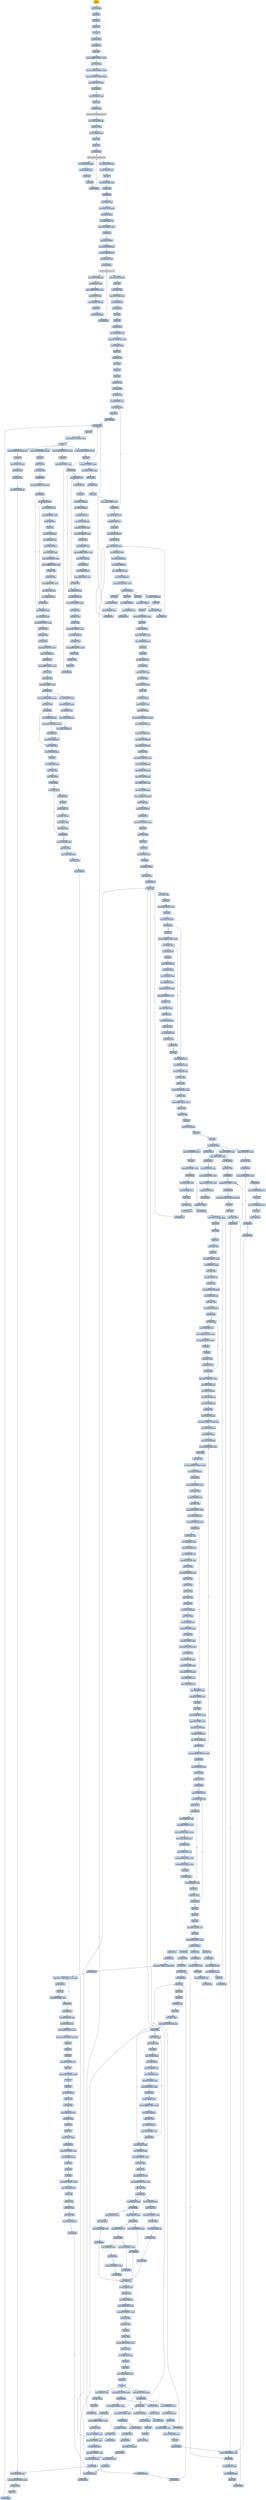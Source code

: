 digraph G {
node[shape=rectangle,style=filled,fillcolor=lightsteelblue,color=lightsteelblue]
bgcolor="transparent"
a0x00b34001pusha_[label="start\npusha ",color="lightgrey",fillcolor="orange"];
a0x00b34002call_0x00b3400a[label="0x00b34002\ncall 0x00b3400a"];
a0x00b3400apopl_ebp[label="0x00b3400a\npopl %ebp"];
a0x00b3400bincl_ebp[label="0x00b3400b\nincl %ebp"];
a0x00b3400cpushl_ebp[label="0x00b3400c\npushl %ebp"];
a0x00b3400dret[label="0x00b3400d\nret"];
a0x00b34008jmp_0x00b3400e[label="0x00b34008\njmp 0x00b3400e"];
a0x00b3400ecall_0x00b34014[label="0x00b3400e\ncall 0x00b34014"];
a0x00b34014popl_ebp[label="0x00b34014\npopl %ebp"];
a0x00b34015movl_0xffffffedUINT32_ebx[label="0x00b34015\nmovl $0xffffffed<UINT32>, %ebx"];
a0x00b3401aaddl_ebp_ebx[label="0x00b3401a\naddl %ebp, %ebx"];
a0x00b3401csubl_0x734000UINT32_ebx[label="0x00b3401c\nsubl $0x734000<UINT32>, %ebx"];
a0x00b34022cmpl_0x0UINT8_0x422ebp_[label="0x00b34022\ncmpl $0x0<UINT8>, 0x422(%ebp)"];
a0x00b34029movl_ebx_0x422ebp_[label="0x00b34029\nmovl %ebx, 0x422(%ebp)"];
a0x00b3402fjne_0x00b3439a[label="0x00b3402f\njne 0x00b3439a"];
a0x00b34035leal_0x42eebp__eax[label="0x00b34035\nleal 0x42e(%ebp), %eax"];
a0x00b3403bpushl_eax[label="0x00b3403b\npushl %eax"];
a0x00b3403ccall_0xf4debp_[label="0x00b3403c\ncall 0xf4d(%ebp)"];
GetModuleHandleA_kernel32_dll[label="GetModuleHandleA@kernel32.dll",color="lightgrey",fillcolor="lightgrey"];
a0x00b34042movl_eax_0x426ebp_[label="0x00b34042\nmovl %eax, 0x426(%ebp)"];
a0x00b34048movl_eax_edi[label="0x00b34048\nmovl %eax, %edi"];
a0x00b3404aleal_0x5eebp__ebx[label="0x00b3404a\nleal 0x5e(%ebp), %ebx"];
a0x00b3404dpushl_ebx[label="0x00b3404d\npushl %ebx"];
a0x00b3404epushl_eax[label="0x00b3404e\npushl %eax"];
a0x00b3404fcall_0xf49ebp_[label="0x00b3404f\ncall 0xf49(%ebp)"];
GetProcAddress_kernel32_dll[label="GetProcAddress@kernel32.dll",color="lightgrey",fillcolor="lightgrey"];
a0x00b34055movl_eax_0x54debp_[label="0x00b34055\nmovl %eax, 0x54d(%ebp)"];
a0x00b3405bleal_0x6bebp__ebx[label="0x00b3405b\nleal 0x6b(%ebp), %ebx"];
a0x00b3405epushl_ebx[label="0x00b3405e\npushl %ebx"];
a0x00b3405fpushl_edi[label="0x00b3405f\npushl %edi"];
a0x00b34060call_0xf49ebp_[label="0x00b34060\ncall 0xf49(%ebp)"];
a0x00b34066movl_eax_0x551ebp_[label="0x00b34066\nmovl %eax, 0x551(%ebp)"];
a0x00b3406cleal_0x77ebp__eax[label="0x00b3406c\nleal 0x77(%ebp), %eax"];
a0x00b3406fjmp_eax[label="0x00b3406f\njmp %eax"];
a0x00b3408amovl_0x531ebp__ebx[label="0x00b3408a\nmovl 0x531(%ebp), %ebx"];
a0x00b34090orl_ebx_ebx[label="0x00b34090\norl %ebx, %ebx"];
a0x00b34092je_0x00b3409e[label="0x00b34092\nje 0x00b3409e"];
a0x00b34094movl_ebx__eax[label="0x00b34094\nmovl (%ebx), %eax"];
a0x00b34096xchgl_eax_0x535ebp_[label="0x00b34096\nxchgl %eax, 0x535(%ebp)"];
a0x00b3409cmovl_eax_ebx_[label="0x00b3409c\nmovl %eax, (%ebx)"];
a0x00b3409eleal_0x569ebp__esi[label="0x00b3409e\nleal 0x569(%ebp), %esi"];
a0x00b340a4cmpl_0x0UINT8_esi_[label="0x00b340a4\ncmpl $0x0<UINT8>, (%esi)"];
a0x00b340a7je_0x00b341ce[label="0x00b340a7\nje 0x00b341ce"];
a0x00b340adpushl_0x4UINT8[label="0x00b340ad\npushl $0x4<UINT8>"];
a0x00b340afpushl_0x1000UINT32[label="0x00b340af\npushl $0x1000<UINT32>"];
a0x00b340b4pushl_0x1800UINT32[label="0x00b340b4\npushl $0x1800<UINT32>"];
a0x00b340b9pushl_0x0UINT8[label="0x00b340b9\npushl $0x0<UINT8>"];
a0x00b340bbcall_0x54debp_[label="0x00b340bb\ncall 0x54d(%ebp)"];
VirtualAlloc_kernel32_dll[label="VirtualAlloc@kernel32.dll",color="lightgrey",fillcolor="lightgrey"];
a0x00b340c1movl_eax_0x156ebp_[label="0x00b340c1\nmovl %eax, 0x156(%ebp)"];
a0x00b340c7movl_0x4esi__eax[label="0x00b340c7\nmovl 0x4(%esi), %eax"];
a0x00b340caaddl_0x10eUINT32_eax[label="0x00b340ca\naddl $0x10e<UINT32>, %eax"];
a0x00b340cfpushl_0x4UINT8[label="0x00b340cf\npushl $0x4<UINT8>"];
a0x00b340d1pushl_0x1000UINT32[label="0x00b340d1\npushl $0x1000<UINT32>"];
a0x00b340d6pushl_eax[label="0x00b340d6\npushl %eax"];
a0x00b340d7pushl_0x0UINT8[label="0x00b340d7\npushl $0x0<UINT8>"];
a0x00b340d9call_0x54debp_[label="0x00b340d9\ncall 0x54d(%ebp)"];
a0x00b340dfmovl_eax_0x152ebp_[label="0x00b340df\nmovl %eax, 0x152(%ebp)"];
a0x00b340e5pushl_esi[label="0x00b340e5\npushl %esi"];
a0x00b340e6movl_esi__ebx[label="0x00b340e6\nmovl (%esi), %ebx"];
a0x00b340e8addl_0x422ebp__ebx[label="0x00b340e8\naddl 0x422(%ebp), %ebx"];
a0x00b340eepushl_0x156ebp_[label="0x00b340ee\npushl 0x156(%ebp)"];
a0x00b340f4pushl_0x4esi_[label="0x00b340f4\npushl 0x4(%esi)"];
a0x00b340f7pushl_eax[label="0x00b340f7\npushl %eax"];
a0x00b340f8pushl_ebx[label="0x00b340f8\npushl %ebx"];
a0x00b340f9call_0x00b3466c[label="0x00b340f9\ncall 0x00b3466c"];
a0x00b3466cmovl_0x10esp__eax[label="0x00b3466c\nmovl 0x10(%esp), %eax"];
a0x00b34670subl_0x354UINT32_esp[label="0x00b34670\nsubl $0x354<UINT32>, %esp"];
a0x00b34676leal_0x4esp__ecx[label="0x00b34676\nleal 0x4(%esp), %ecx"];
a0x00b3467apushl_eax[label="0x00b3467a\npushl %eax"];
a0x00b3467bcall_0x00b34a28[label="0x00b3467b\ncall 0x00b34a28"];
a0x00b34a28pushl_ebx[label="0x00b34a28\npushl %ebx"];
a0x00b34a29pushl_esi[label="0x00b34a29\npushl %esi"];
a0x00b34a2apushl_edi[label="0x00b34a2a\npushl %edi"];
a0x00b34a2bmovl_ecx_edi[label="0x00b34a2b\nmovl %ecx, %edi"];
a0x00b34a2dxorl_edx_edx[label="0x00b34a2d\nxorl %edx, %edx"];
a0x00b34a2fxorl_eax_eax[label="0x00b34a2f\nxorl %eax, %eax"];
a0x00b34a31leal_0x268edi__esi[label="0x00b34a31\nleal 0x268(%edi), %esi"];
a0x00b34a37movl_edx_esi_[label="0x00b34a37\nmovl %edx, (%esi)"];
a0x00b34a39pushl_esi[label="0x00b34a39\npushl %esi"];
a0x00b34a3acall_0x00b34c96[label="0x00b34a3a\ncall 0x00b34c96"];
a0x00b34c96call_0x00b34c9c[label="0x00b34c96\ncall 0x00b34c9c"];
a0x00b34c9cpopl_esi[label="0x00b34c9c\npopl %esi"];
a0x00b34c9dsubl_0x4445c7UINT32_esi[label="0x00b34c9d\nsubl $0x4445c7<UINT32>, %esi"];
a0x00b34ca3ret[label="0x00b34ca3\nret"];
a0x00b34a3fmovb_0x44403aeaxesi__cl[label="0x00b34a3f\nmovb 0x44403a(%eax,%esi), %cl"];
a0x00b34a46popl_esi[label="0x00b34a46\npopl %esi"];
a0x00b34a47movl_0x1UINT32_ebx[label="0x00b34a47\nmovl $0x1<UINT32>, %ebx"];
a0x00b34a4caddl_0x4UINT8_esi[label="0x00b34a4c\naddl $0x4<UINT8>, %esi"];
a0x00b34a4fshll_cl_ebx[label="0x00b34a4f\nshll %cl, %ebx"];
a0x00b34a51addl_ebx_edx[label="0x00b34a51\naddl %ebx, %edx"];
a0x00b34a53incl_eax[label="0x00b34a53\nincl %eax"];
a0x00b34a54cmpl_0x3aUINT8_eax[label="0x00b34a54\ncmpl $0x3a<UINT8>, %eax"];
a0x00b34a57jb_0x00b34a37[label="0x00b34a57\njb 0x00b34a37"];
a0x00b34a59movl_0x10esp__eax[label="0x00b34a59\nmovl 0x10(%esp), %eax"];
a0x00b34a5dleal_0x10edi__ecx[label="0x00b34a5d\nleal 0x10(%edi), %ecx"];
a0x00b34a60pushl_eax[label="0x00b34a60\npushl %eax"];
a0x00b34a61pushl_0x2d1UINT32[label="0x00b34a61\npushl $0x2d1<UINT32>"];
a0x00b34a66call_0x00b347b3[label="0x00b34a66\ncall 0x00b347b3"];
a0x00b347b3movl_0x4esp__eax[label="0x00b347b3\nmovl 0x4(%esp), %eax"];
a0x00b347b7movl_0x8esp__edx[label="0x00b347b7\nmovl 0x8(%esp), %edx"];
a0x00b347bbmovl_eax_0x84ecx_[label="0x00b347bb\nmovl %eax, 0x84(%ecx)"];
a0x00b347c1movl_edx_0x88ecx_[label="0x00b347c1\nmovl %edx, 0x88(%ecx)"];
a0x00b347c7leal_edxeax4__eax[label="0x00b347c7\nleal (%edx,%eax,4), %eax"];
a0x00b347camovl_eax_0x8cecx_[label="0x00b347ca\nmovl %eax, 0x8c(%ecx)"];
a0x00b347d0addl_0x100UINT32_eax[label="0x00b347d0\naddl $0x100<UINT32>, %eax"];
a0x00b347d5ret_0x8UINT16[label="0x00b347d5\nret $0x8<UINT16>"];
a0x00b34a6bpushl_eax[label="0x00b34a6b\npushl %eax"];
a0x00b34a6cpushl_0x1cUINT8[label="0x00b34a6c\npushl $0x1c<UINT8>"];
a0x00b34a6eleal_0xa0edi__ecx[label="0x00b34a6e\nleal 0xa0(%edi), %ecx"];
a0x00b34a74call_0x00b347b3[label="0x00b34a74\ncall 0x00b347b3"];
a0x00b34a79pushl_eax[label="0x00b34a79\npushl %eax"];
a0x00b34a7apushl_0x8UINT8[label="0x00b34a7a\npushl $0x8<UINT8>"];
a0x00b34a7cleal_0x130edi__ecx[label="0x00b34a7c\nleal 0x130(%edi), %ecx"];
a0x00b34a82call_0x00b347b3[label="0x00b34a82\ncall 0x00b347b3"];
a0x00b34a87pushl_eax[label="0x00b34a87\npushl %eax"];
a0x00b34a88pushl_0x13UINT8[label="0x00b34a88\npushl $0x13<UINT8>"];
a0x00b34a8aleal_0x1c0edi__ecx[label="0x00b34a8a\nleal 0x1c0(%edi), %ecx"];
a0x00b34a90call_0x00b347b3[label="0x00b34a90\ncall 0x00b347b3"];
a0x00b34a95movl_eax_0x260edi_[label="0x00b34a95\nmovl %eax, 0x260(%edi)"];
a0x00b34a9bpopl_edi[label="0x00b34a9b\npopl %edi"];
a0x00b34a9cpopl_esi[label="0x00b34a9c\npopl %esi"];
a0x00b34a9daddl_0x2f5UINT32_eax[label="0x00b34a9d\naddl $0x2f5<UINT32>, %eax"];
a0x00b34aa2popl_ebx[label="0x00b34aa2\npopl %ebx"];
a0x00b34aa3ret_0x4UINT16[label="0x00b34aa3\nret $0x4<UINT16>"];
a0x00b34680movl_0x35cesp__ecx[label="0x00b34680\nmovl 0x35c(%esp), %ecx"];
a0x00b34687movl_0x358esp__edx[label="0x00b34687\nmovl 0x358(%esp), %edx"];
a0x00b3468epushl_ecx[label="0x00b3468e\npushl %ecx"];
a0x00b3468fpushl_edx[label="0x00b3468f\npushl %edx"];
a0x00b34690leal_0xcesp__ecx[label="0x00b34690\nleal 0xc(%esp), %ecx"];
a0x00b34694call_0x00b34aa6[label="0x00b34694\ncall 0x00b34aa6"];
a0x00b34aa6movl_0x8esp__eax[label="0x00b34aa6\nmovl 0x8(%esp), %eax"];
a0x00b34aaamovl_ecx_edx[label="0x00b34aaa\nmovl %ecx, %edx"];
a0x00b34aacmovl_0x4esp__ecx[label="0x00b34aac\nmovl 0x4(%esp), %ecx"];
a0x00b34ab0pushl_edi[label="0x00b34ab0\npushl %edi"];
a0x00b34ab1movl_eax_edx_[label="0x00b34ab1\nmovl %eax, (%edx)"];
a0x00b34ab3leal_0x4edx__eax[label="0x00b34ab3\nleal 0x4(%edx), %eax"];
a0x00b34ab6movl_ecx_eax_[label="0x00b34ab6\nmovl %ecx, (%eax)"];
a0x00b34ab8movl_0x20UINT32_0x4eax_[label="0x00b34ab8\nmovl $0x20<UINT32>, 0x4(%eax)"];
a0x00b34abfmovl_eax_0x10edx_[label="0x00b34abf\nmovl %eax, 0x10(%edx)"];
a0x00b34ac2movl_eax_0xa0edx_[label="0x00b34ac2\nmovl %eax, 0xa0(%edx)"];
a0x00b34ac8movl_eax_0x130edx_[label="0x00b34ac8\nmovl %eax, 0x130(%edx)"];
a0x00b34acemovl_eax_0x1c0edx_[label="0x00b34ace\nmovl %eax, 0x1c0(%edx)"];
a0x00b34ad4xorl_eax_eax[label="0x00b34ad4\nxorl %eax, %eax"];
a0x00b34ad6movl_0xbdUINT32_ecx[label="0x00b34ad6\nmovl $0xbd<UINT32>, %ecx"];
a0x00b34adbmovl_eax_0x250edx_[label="0x00b34adb\nmovl %eax, 0x250(%edx)"];
a0x00b34ae1movl_eax_0x254edx_[label="0x00b34ae1\nmovl %eax, 0x254(%edx)"];
a0x00b34ae7movl_eax_0x258edx_[label="0x00b34ae7\nmovl %eax, 0x258(%edx)"];
a0x00b34aedmovl_0x260edx__edi[label="0x00b34aed\nmovl 0x260(%edx), %edi"];
a0x00b34af3movl_eax_0x25cedx_[label="0x00b34af3\nmovl %eax, 0x25c(%edx)"];
a0x00b34af9repz_stosl_eax_es_edi_[label="0x00b34af9\nrepz stosl %eax, %es:(%edi)"];
a0x00b34afbmovl_edx_ecx[label="0x00b34afb\nmovl %edx, %ecx"];
a0x00b34afdstosb_al_es_edi_[label="0x00b34afd\nstosb %al, %es:(%edi)"];
a0x00b34afecall_0x00b34b07[label="0x00b34afe\ncall 0x00b34b07"];
a0x00b34b07subl_0x30cUINT32_esp[label="0x00b34b07\nsubl $0x30c<UINT32>, %esp"];
a0x00b34b0dpushl_ebx[label="0x00b34b0d\npushl %ebx"];
a0x00b34b0emovl_ecx_ebx[label="0x00b34b0e\nmovl %ecx, %ebx"];
a0x00b34b10pushl_ebp[label="0x00b34b10\npushl %ebp"];
a0x00b34b11pushl_esi[label="0x00b34b11\npushl %esi"];
a0x00b34b12leal_0x4ebx__ebp[label="0x00b34b12\nleal 0x4(%ebx), %ebp"];
a0x00b34b15pushl_edi[label="0x00b34b15\npushl %edi"];
a0x00b34b16pushl_0x1UINT8[label="0x00b34b16\npushl $0x1<UINT8>"];
a0x00b34b18movl_ebp_ecx[label="0x00b34b18\nmovl %ebp, %ecx"];
a0x00b34b1acall_0x00b34748[label="0x00b34b1a\ncall 0x00b34748"];
a0x00b34748pushl_ecx[label="0x00b34748\npushl %ecx"];
a0x00b34749movl_ecx_edx[label="0x00b34749\nmovl %ecx, %edx"];
a0x00b3474bpushl_esi[label="0x00b3474b\npushl %esi"];
a0x00b3474cmovl_0x8UINT32_ecx[label="0x00b3474c\nmovl $0x8<UINT32>, %ecx"];
a0x00b34751pushl_edi[label="0x00b34751\npushl %edi"];
a0x00b34752cmpl_ecx_0x4edx_[label="0x00b34752\ncmpl %ecx, 0x4(%edx)"];
a0x00b34755jb_0x00b3478c[label="0x00b34755\njb 0x00b3478c"];
a0x00b34757pushl_ebx[label="0x00b34757\npushl %ebx"];
a0x00b34758movl_0xfffffff8UINT32_esi[label="0x00b34758\nmovl $0xfffffff8<UINT32>, %esi"];
a0x00b3475dmovl_edx__eax[label="0x00b3475d\nmovl (%edx), %eax"];
a0x00b3475fmovb_eax__bl[label="0x00b3475f\nmovb (%eax), %bl"];
a0x00b34761incl_eax[label="0x00b34761\nincl %eax"];
a0x00b34762movb_bl_0xcesp_[label="0x00b34762\nmovb %bl, 0xc(%esp)"];
a0x00b34766movl_eax_edx_[label="0x00b34766\nmovl %eax, (%edx)"];
a0x00b34768movl_0x8edx__eax[label="0x00b34768\nmovl 0x8(%edx), %eax"];
a0x00b3476bmovl_0xcesp__edi[label="0x00b3476b\nmovl 0xc(%esp), %edi"];
a0x00b3476fshll_0x8UINT8_eax[label="0x00b3476f\nshll $0x8<UINT8>, %eax"];
a0x00b34772andl_0xffUINT32_edi[label="0x00b34772\nandl $0xff<UINT32>, %edi"];
a0x00b34778orl_edi_eax[label="0x00b34778\norl %edi, %eax"];
a0x00b3477amovl_0x4edx__edi[label="0x00b3477a\nmovl 0x4(%edx), %edi"];
a0x00b3477daddl_esi_edi[label="0x00b3477d\naddl %esi, %edi"];
a0x00b3477fmovl_eax_0x8edx_[label="0x00b3477f\nmovl %eax, 0x8(%edx)"];
a0x00b34782movl_edi_eax[label="0x00b34782\nmovl %edi, %eax"];
a0x00b34784movl_edi_0x4edx_[label="0x00b34784\nmovl %edi, 0x4(%edx)"];
a0x00b34787cmpl_ecx_eax[label="0x00b34787\ncmpl %ecx, %eax"];
a0x00b34789jae_0x00b3475d[label="0x00b34789\njae 0x00b3475d"];
a0x00b3478bpopl_ebx[label="0x00b3478b\npopl %ebx"];
a0x00b3478cmovl_0x4edx__esi[label="0x00b3478c\nmovl 0x4(%edx), %esi"];
a0x00b3478fmovl_0x8edx__eax[label="0x00b3478f\nmovl 0x8(%edx), %eax"];
a0x00b34792movl_0x10esp__edi[label="0x00b34792\nmovl 0x10(%esp), %edi"];
a0x00b34796subl_esi_ecx[label="0x00b34796\nsubl %esi, %ecx"];
a0x00b34798shrl_cl_eax[label="0x00b34798\nshrl %cl, %eax"];
a0x00b3479amovl_0x18UINT32_ecx[label="0x00b3479a\nmovl $0x18<UINT32>, %ecx"];
a0x00b3479fsubl_edi_ecx[label="0x00b3479f\nsubl %edi, %ecx"];
a0x00b347a1andl_0xffffffUINT32_eax[label="0x00b347a1\nandl $0xffffff<UINT32>, %eax"];
a0x00b347a6shrl_cl_eax[label="0x00b347a6\nshrl %cl, %eax"];
a0x00b347a8addl_edi_esi[label="0x00b347a8\naddl %edi, %esi"];
a0x00b347aapopl_edi[label="0x00b347aa\npopl %edi"];
a0x00b347abmovl_esi_0x4edx_[label="0x00b347ab\nmovl %esi, 0x4(%edx)"];
a0x00b347aepopl_esi[label="0x00b347ae\npopl %esi"];
a0x00b347afpopl_ecx[label="0x00b347af\npopl %ecx"];
a0x00b347b0ret_0x4UINT16[label="0x00b347b0\nret $0x4<UINT16>"];
a0x00b34b1ftestl_eax_eax[label="0x00b34b1f\ntestl %eax, %eax"];
a0x00b34b21jne_0x00b34b31[label="0x00b34b21\njne 0x00b34b31"];
a0x00b34b23movl_0x260ebx__edi[label="0x00b34b23\nmovl 0x260(%ebx), %edi"];
a0x00b34b29movl_0xbdUINT32_ecx[label="0x00b34b29\nmovl $0xbd<UINT32>, %ecx"];
a0x00b34b2erepz_stosl_eax_es_edi_[label="0x00b34b2e\nrepz stosl %eax, %es:(%edi)"];
a0x00b34b30stosb_al_es_edi_[label="0x00b34b30\nstosb %al, %es:(%edi)"];
a0x00b34b31xorl_esi_esi[label="0x00b34b31\nxorl %esi, %esi"];
a0x00b34b33pushl_0x4UINT8[label="0x00b34b33\npushl $0x4<UINT8>"];
a0x00b34b35movl_ebp_ecx[label="0x00b34b35\nmovl %ebp, %ecx"];
a0x00b34b37call_0x00b34748[label="0x00b34b37\ncall 0x00b34748"];
a0x00b34b3cmovb_al_0x10espesi_[label="0x00b34b3c\nmovb %al, 0x10(%esp,%esi)"];
a0x00b34b40incl_esi[label="0x00b34b40\nincl %esi"];
a0x00b34b41cmpl_0x13UINT8_esi[label="0x00b34b41\ncmpl $0x13<UINT8>, %esi"];
a0x00b34b44jb_0x00b34b33[label="0x00b34b44\njb 0x00b34b33"];
a0x00b34b46leal_0x1c0ebx__edi[label="0x00b34b46\nleal 0x1c0(%ebx), %edi"];
a0x00b34b4cleal_0x10esp__eax[label="0x00b34b4c\nleal 0x10(%esp), %eax"];
a0x00b34b50pushl_eax[label="0x00b34b50\npushl %eax"];
a0x00b34b51movl_edi_ecx[label="0x00b34b51\nmovl %edi, %ecx"];
a0x00b34b53call_0x00b347d8[label="0x00b34b53\ncall 0x00b347d8"];
a0x00b347d8subl_0x98UINT32_esp[label="0x00b347d8\nsubl $0x98<UINT32>, %esp"];
a0x00b347depushl_ebx[label="0x00b347de\npushl %ebx"];
a0x00b347dfpushl_ebp[label="0x00b347df\npushl %ebp"];
a0x00b347e0pushl_esi[label="0x00b347e0\npushl %esi"];
a0x00b347e1movl_ecx_edx[label="0x00b347e1\nmovl %ecx, %edx"];
a0x00b347e3pushl_edi[label="0x00b347e3\npushl %edi"];
a0x00b347e4movl_0xfUINT32_ecx[label="0x00b347e4\nmovl $0xf<UINT32>, %ecx"];
a0x00b347e9movl_0x84edx__ebp[label="0x00b347e9\nmovl 0x84(%edx), %ebp"];
a0x00b347efxorl_eax_eax[label="0x00b347ef\nxorl %eax, %eax"];
a0x00b347f1leal_0x2cesp__edi[label="0x00b347f1\nleal 0x2c(%esp), %edi"];
a0x00b347f5xorl_esi_esi[label="0x00b347f5\nxorl %esi, %esi"];
a0x00b347f7repz_stosl_eax_es_edi_[label="0x00b347f7\nrepz stosl %eax, %es:(%edi)"];
a0x00b347f9movl_0xacesp__edi[label="0x00b347f9\nmovl 0xac(%esp), %edi"];
a0x00b34800cmpl_esi_ebp[label="0x00b34800\ncmpl %esi, %ebp"];
a0x00b34802movl_edx_0x20esp_[label="0x00b34802\nmovl %edx, 0x20(%esp)"];
a0x00b34806jbe_0x00b3481d[label="0x00b34806\njbe 0x00b3481d"];
a0x00b34808xorl_ecx_ecx[label="0x00b34808\nxorl %ecx, %ecx"];
a0x00b3480amovb_eaxedi__cl[label="0x00b3480a\nmovb (%eax,%edi), %cl"];
a0x00b3480dmovl_0x28especx4__ebx[label="0x00b3480d\nmovl 0x28(%esp,%ecx,4), %ebx"];
a0x00b34811leal_0x28especx4__ecx[label="0x00b34811\nleal 0x28(%esp,%ecx,4), %ecx"];
a0x00b34815incl_ebx[label="0x00b34815\nincl %ebx"];
a0x00b34816incl_eax[label="0x00b34816\nincl %eax"];
a0x00b34817cmpl_ebp_eax[label="0x00b34817\ncmpl %ebp, %eax"];
a0x00b34819movl_ebx_ecx_[label="0x00b34819\nmovl %ebx, (%ecx)"];
a0x00b3481bjb_0x00b34808[label="0x00b3481b\njb 0x00b34808"];
a0x00b3481dmovl_0x17UINT32_ecx[label="0x00b3481d\nmovl $0x17<UINT32>, %ecx"];
a0x00b34822movl_esi_0x28esp_[label="0x00b34822\nmovl %esi, 0x28(%esp)"];
a0x00b34826movl_esi_0x4edx_[label="0x00b34826\nmovl %esi, 0x4(%edx)"];
a0x00b34829movl_esi_0x44edx_[label="0x00b34829\nmovl %esi, 0x44(%edx)"];
a0x00b3482cmovl_esi_0x68esp_[label="0x00b3482c\nmovl %esi, 0x68(%esp)"];
a0x00b34830xorl_edi_edi[label="0x00b34830\nxorl %edi, %edi"];
a0x00b34832movl_esi_0x1cesp_[label="0x00b34832\nmovl %esi, 0x1c(%esp)"];
a0x00b34836movl_0x1UINT32_0x10esp_[label="0x00b34836\nmovl $0x1<UINT32>, 0x10(%esp)"];
a0x00b3483emovl_ecx_0x18esp_[label="0x00b3483e\nmovl %ecx, 0x18(%esp)"];
a0x00b34842leal_0x8edx__ebp[label="0x00b34842\nleal 0x8(%edx), %ebp"];
a0x00b34845movl_esi_0x14esp_[label="0x00b34845\nmovl %esi, 0x14(%esp)"];
a0x00b34849movl_0x2cespesi__eax[label="0x00b34849\nmovl 0x2c(%esp,%esi), %eax"];
a0x00b3484dshll_cl_eax[label="0x00b3484d\nshll %cl, %eax"];
a0x00b3484faddl_eax_edi[label="0x00b3484f\naddl %eax, %edi"];
a0x00b34851cmpl_0x1000000UINT32_edi[label="0x00b34851\ncmpl $0x1000000<UINT32>, %edi"];
a0x00b34857movl_edi_0x24esp_[label="0x00b34857\nmovl %edi, 0x24(%esp)"];
a0x00b3485bja_0x00b348ef[label="0x00b3485b\nja 0x00b348ef"];
a0x00b34861movl_0x28espesi__eax[label="0x00b34861\nmovl 0x28(%esp,%esi), %eax"];
a0x00b34865movl_edi_ebp_[label="0x00b34865\nmovl %edi, (%ebp)"];
a0x00b34868movl_0x3cebp__ebx[label="0x00b34868\nmovl 0x3c(%ebp), %ebx"];
a0x00b3486baddl_ebx_eax[label="0x00b3486b\naddl %ebx, %eax"];
a0x00b3486dcmpl_0x10UINT8_ecx[label="0x00b3486d\ncmpl $0x10<UINT8>, %ecx"];
a0x00b34870movl_eax_0x40ebp_[label="0x00b34870\nmovl %eax, 0x40(%ebp)"];
a0x00b34873movl_eax_0x6cespesi_[label="0x00b34873\nmovl %eax, 0x6c(%esp,%esi)"];
a0x00b34877jl_0x00b348c6[label="0x00b34877\njl 0x00b348c6"];
a0x00b34879movl_ebp__esi[label="0x00b34879\nmovl (%ebp), %esi"];
a0x00b3487cmovl_0x10esp__eax[label="0x00b3487c\nmovl 0x10(%esp), %eax"];
a0x00b34880movl_0x1cesp__ebx[label="0x00b34880\nmovl 0x1c(%esp), %ebx"];
a0x00b34884movl_0x8cedx__edi[label="0x00b34884\nmovl 0x8c(%edx), %edi"];
a0x00b3488ashrl_0x10UINT8_esi[label="0x00b3488a\nshrl $0x10<UINT8>, %esi"];
a0x00b3488dmovl_esi_ecx[label="0x00b3488d\nmovl %esi, %ecx"];
a0x00b3488fandl_0xffUINT32_eax[label="0x00b3488f\nandl $0xff<UINT32>, %eax"];
a0x00b34894subl_ebx_ecx[label="0x00b34894\nsubl %ebx, %ecx"];
a0x00b34896addl_ebx_edi[label="0x00b34896\naddl %ebx, %edi"];
a0x00b34898movb_al_bl[label="0x00b34898\nmovb %al, %bl"];
a0x00b3489amovl_ecx_edx[label="0x00b3489a\nmovl %ecx, %edx"];
a0x00b3489cmovb_bl_bh[label="0x00b3489c\nmovb %bl, %bh"];
a0x00b3489emovl_esi_0x1cesp_[label="0x00b3489e\nmovl %esi, 0x1c(%esp)"];
a0x00b348a2movl_ebx_eax[label="0x00b348a2\nmovl %ebx, %eax"];
a0x00b348a4movl_0x14esp__esi[label="0x00b348a4\nmovl 0x14(%esp), %esi"];
a0x00b348a8shll_0x10UINT8_eax[label="0x00b348a8\nshll $0x10<UINT8>, %eax"];
a0x00b348abmovw_bx_ax[label="0x00b348ab\nmovw %bx, %ax"];
a0x00b348aeshrl_0x2UINT8_ecx[label="0x00b348ae\nshrl $0x2<UINT8>, %ecx"];
a0x00b348b1repz_stosl_eax_es_edi_[label="0x00b348b1\nrepz stosl %eax, %es:(%edi)"];
a0x00b348b3movl_edx_ecx[label="0x00b348b3\nmovl %edx, %ecx"];
a0x00b348b5movl_0x20esp__edx[label="0x00b348b5\nmovl 0x20(%esp), %edx"];
a0x00b348b9andl_0x3UINT8_ecx[label="0x00b348b9\nandl $0x3<UINT8>, %ecx"];
a0x00b348bcrepz_stosb_al_es_edi_[label="0x00b348bc\nrepz stosb %al, %es:(%edi)"];
a0x00b348bemovl_0x24esp__edi[label="0x00b348be\nmovl 0x24(%esp), %edi"];
a0x00b348c2movl_0x18esp__ecx[label="0x00b348c2\nmovl 0x18(%esp), %ecx"];
a0x00b348c6movl_0x10esp__eax[label="0x00b348c6\nmovl 0x10(%esp), %eax"];
a0x00b348caaddl_0x4UINT8_esi[label="0x00b348ca\naddl $0x4<UINT8>, %esi"];
a0x00b348cdincl_eax[label="0x00b348cd\nincl %eax"];
a0x00b348cedecl_ecx[label="0x00b348ce\ndecl %ecx"];
a0x00b348cfaddl_0x4UINT8_ebp[label="0x00b348cf\naddl $0x4<UINT8>, %ebp"];
a0x00b348d2cmpl_0x9UINT8_ecx[label="0x00b348d2\ncmpl $0x9<UINT8>, %ecx"];
a0x00b348d5movl_eax_0x10esp_[label="0x00b348d5\nmovl %eax, 0x10(%esp)"];
a0x00b348d9movl_ecx_0x18esp_[label="0x00b348d9\nmovl %ecx, 0x18(%esp)"];
a0x00b348ddmovl_esi_0x14esp_[label="0x00b348dd\nmovl %esi, 0x14(%esp)"];
a0x00b348e1jge_0x00b34849[label="0x00b348e1\njge 0x00b34849"];
a0x00b348e7cmpl_0x1000000UINT32_edi[label="0x00b348e7\ncmpl $0x1000000<UINT32>, %edi"];
a0x00b348edje_0x00b348fe[label="0x00b348ed\nje 0x00b348fe"];
a0x00b348femovl_0x84edx__eax[label="0x00b348fe\nmovl 0x84(%edx), %eax"];
a0x00b34904xorl_ecx_ecx[label="0x00b34904\nxorl %ecx, %ecx"];
a0x00b34906testl_eax_eax[label="0x00b34906\ntestl %eax, %eax"];
a0x00b34908jbe_0x00b34945[label="0x00b34908\njbe 0x00b34945"];
a0x00b3490amovl_0xacesp__esi[label="0x00b3490a\nmovl 0xac(%esp), %esi"];
a0x00b34911movb_ecxesi__al[label="0x00b34911\nmovb (%ecx,%esi), %al"];
a0x00b34914testb_al_al[label="0x00b34914\ntestb %al, %al"];
a0x00b34916je_0x00b3493a[label="0x00b34916\nje 0x00b3493a"];
a0x00b34918movl_0x88edx__edi[label="0x00b34918\nmovl 0x88(%edx), %edi"];
a0x00b3491eandl_0xffUINT32_eax[label="0x00b3491e\nandl $0xff<UINT32>, %eax"];
a0x00b34923movl_0x68espeax4__eax[label="0x00b34923\nmovl 0x68(%esp,%eax,4), %eax"];
a0x00b34927movl_ecx_edieax4_[label="0x00b34927\nmovl %ecx, (%edi,%eax,4)"];
a0x00b3492axorl_eax_eax[label="0x00b3492a\nxorl %eax, %eax"];
a0x00b3492cmovb_ecxesi__al[label="0x00b3492c\nmovb (%ecx,%esi), %al"];
a0x00b3492fmovl_0x68espeax4__edi[label="0x00b3492f\nmovl 0x68(%esp,%eax,4), %edi"];
a0x00b34933leal_0x68espeax4__eax[label="0x00b34933\nleal 0x68(%esp,%eax,4), %eax"];
a0x00b34937incl_edi[label="0x00b34937\nincl %edi"];
a0x00b34938movl_edi_eax_[label="0x00b34938\nmovl %edi, (%eax)"];
a0x00b3493amovl_0x84edx__eax[label="0x00b3493a\nmovl 0x84(%edx), %eax"];
a0x00b34940incl_ecx[label="0x00b34940\nincl %ecx"];
a0x00b34941cmpl_eax_ecx[label="0x00b34941\ncmpl %eax, %ecx"];
a0x00b34943jb_0x00b34911[label="0x00b34943\njb 0x00b34911"];
a0x00b34945popl_edi[label="0x00b34945\npopl %edi"];
a0x00b34946popl_esi[label="0x00b34946\npopl %esi"];
a0x00b34947popl_ebp[label="0x00b34947\npopl %ebp"];
a0x00b34948movb_0x1UINT8_al[label="0x00b34948\nmovb $0x1<UINT8>, %al"];
a0x00b3494apopl_ebx[label="0x00b3494a\npopl %ebx"];
a0x00b3494baddl_0x98UINT32_esp[label="0x00b3494b\naddl $0x98<UINT32>, %esp"];
a0x00b34951ret_0x4UINT16[label="0x00b34951\nret $0x4<UINT16>"];
a0x00b34b58testb_al_al[label="0x00b34b58\ntestb %al, %al"];
a0x00b34b5ajne_0x00b34b67[label="0x00b34b5a\njne 0x00b34b67"];
a0x00b34b67xorl_esi_esi[label="0x00b34b67\nxorl %esi, %esi"];
a0x00b34b69movl_edi_ecx[label="0x00b34b69\nmovl %edi, %ecx"];
a0x00b34b6bcall_0x00b34954[label="0x00b34b6b\ncall 0x00b34954"];
a0x00b34954pushl_ecx[label="0x00b34954\npushl %ecx"];
a0x00b34955pushl_ebx[label="0x00b34955\npushl %ebx"];
a0x00b34956pushl_esi[label="0x00b34956\npushl %esi"];
a0x00b34957movl_ecx_esi[label="0x00b34957\nmovl %ecx, %esi"];
a0x00b34959pushl_edi[label="0x00b34959\npushl %edi"];
a0x00b3495amovl_esi__eax[label="0x00b3495a\nmovl (%esi), %eax"];
a0x00b3495ccmpl_0x8UINT8_0x4eax_[label="0x00b3495c\ncmpl $0x8<UINT8>, 0x4(%eax)"];
a0x00b34960jb_0x00b34992[label="0x00b34960\njb 0x00b34992"];
a0x00b34992movl_0x4eax__edx[label="0x00b34992\nmovl 0x4(%eax), %edx"];
a0x00b34995movl_0x8eax__eax[label="0x00b34995\nmovl 0x8(%eax), %eax"];
a0x00b34998movl_0x8UINT32_ecx[label="0x00b34998\nmovl $0x8<UINT32>, %ecx"];
a0x00b3499dsubl_edx_ecx[label="0x00b3499d\nsubl %edx, %ecx"];
a0x00b3499fshrl_cl_eax[label="0x00b3499f\nshrl %cl, %eax"];
a0x00b349a1movl_0x24esi__ecx[label="0x00b349a1\nmovl 0x24(%esi), %ecx"];
a0x00b349a4andl_0xfffe00UINT32_eax[label="0x00b349a4\nandl $0xfffe00<UINT32>, %eax"];
a0x00b349a9cmpl_ecx_eax[label="0x00b349a9\ncmpl %ecx, %eax"];
a0x00b349abjae_0x00b349c1[label="0x00b349ab\njae 0x00b349c1"];
a0x00b349admovl_0x8cesi__edx[label="0x00b349ad\nmovl 0x8c(%esi), %edx"];
a0x00b349b3movl_eax_ecx[label="0x00b349b3\nmovl %eax, %ecx"];
a0x00b349b5shrl_0x10UINT8_ecx[label="0x00b349b5\nshrl $0x10<UINT8>, %ecx"];
a0x00b349b8xorl_ebx_ebx[label="0x00b349b8\nxorl %ebx, %ebx"];
a0x00b349bamovb_ecxedx__bl[label="0x00b349ba\nmovb (%ecx,%edx), %bl"];
a0x00b349bdmovl_ebx_edx[label="0x00b349bd\nmovl %ebx, %edx"];
a0x00b349bfjmp_0x00b349fc[label="0x00b349bf\njmp 0x00b349fc"];
a0x00b349fcmovl_esi__ecx[label="0x00b349fc\nmovl (%esi), %ecx"];
a0x00b349femovl_0x4ecx__edi[label="0x00b349fe\nmovl 0x4(%ecx), %edi"];
a0x00b34a01addl_edx_edi[label="0x00b34a01\naddl %edx, %edi"];
a0x00b34a03movl_edi_0x4ecx_[label="0x00b34a03\nmovl %edi, 0x4(%ecx)"];
a0x00b34a06movl_esiedx4__ebx[label="0x00b34a06\nmovl (%esi,%edx,4), %ebx"];
a0x00b34a09movl_0x18UINT32_ecx[label="0x00b34a09\nmovl $0x18<UINT32>, %ecx"];
a0x00b34a0esubl_ebx_eax[label="0x00b34a0e\nsubl %ebx, %eax"];
a0x00b34a10subl_edx_ecx[label="0x00b34a10\nsubl %edx, %ecx"];
a0x00b34a12popl_edi[label="0x00b34a12\npopl %edi"];
a0x00b34a13shrl_cl_eax[label="0x00b34a13\nshrl %cl, %eax"];
a0x00b34a15movl_0x44esiedx4__ecx[label="0x00b34a15\nmovl 0x44(%esi,%edx,4), %ecx"];
a0x00b34a19addl_ecx_eax[label="0x00b34a19\naddl %ecx, %eax"];
a0x00b34a1bmovl_0x88esi__ecx[label="0x00b34a1b\nmovl 0x88(%esi), %ecx"];
a0x00b34a21popl_esi[label="0x00b34a21\npopl %esi"];
a0x00b34a22popl_ebx[label="0x00b34a22\npopl %ebx"];
a0x00b34a23movl_ecxeax4__eax[label="0x00b34a23\nmovl (%ecx,%eax,4), %eax"];
a0x00b34a26popl_ecx[label="0x00b34a26\npopl %ecx"];
a0x00b34a27ret[label="0x00b34a27\nret"];
a0x00b34b70cmpl_0x10UINT8_eax[label="0x00b34b70\ncmpl $0x10<UINT8>, %eax"];
a0x00b34b73jae_0x00b34b8a[label="0x00b34b73\njae 0x00b34b8a"];
a0x00b34b75movl_0x260ebx__ecx[label="0x00b34b75\nmovl 0x260(%ebx), %ecx"];
a0x00b34b7bmovb_ecxesi__dl[label="0x00b34b7b\nmovb (%ecx,%esi), %dl"];
a0x00b34b7eaddb_al_dl[label="0x00b34b7e\naddb %al, %dl"];
a0x00b34b80andb_0xfUINT8_dl[label="0x00b34b80\nandb $0xf<UINT8>, %dl"];
a0x00b34b83movb_dl_0x24espesi_[label="0x00b34b83\nmovb %dl, 0x24(%esp,%esi)"];
a0x00b34b87incl_esi[label="0x00b34b87\nincl %esi"];
a0x00b34b88jmp_0x00b34bea[label="0x00b34b88\njmp 0x00b34bea"];
a0x00b34beacmpl_0x2f5UINT32_esi[label="0x00b34bea\ncmpl $0x2f5<UINT32>, %esi"];
a0x00b34bf0jl_0x00b34b69[label="0x00b34bf0\njl 0x00b34b69"];
a0x00b34962movl_eax__ecx[label="0x00b34962\nmovl (%eax), %ecx"];
a0x00b34964movb_ecx__dl[label="0x00b34964\nmovb (%ecx), %dl"];
a0x00b34966incl_ecx[label="0x00b34966\nincl %ecx"];
a0x00b34967movb_dl_0xcesp_[label="0x00b34967\nmovb %dl, 0xc(%esp)"];
a0x00b3496bmovl_ecx_eax_[label="0x00b3496b\nmovl %ecx, (%eax)"];
a0x00b3496dmovl_0x8eax__ecx[label="0x00b3496d\nmovl 0x8(%eax), %ecx"];
a0x00b34970movl_0xcesp__edx[label="0x00b34970\nmovl 0xc(%esp), %edx"];
a0x00b34974shll_0x8UINT8_ecx[label="0x00b34974\nshll $0x8<UINT8>, %ecx"];
a0x00b34977andl_0xffUINT32_edx[label="0x00b34977\nandl $0xff<UINT32>, %edx"];
a0x00b3497dorl_edx_ecx[label="0x00b3497d\norl %edx, %ecx"];
a0x00b3497fmovl_0x4eax__edx[label="0x00b3497f\nmovl 0x4(%eax), %edx"];
a0x00b34982addl_0xfffffff8UINT8_edx[label="0x00b34982\naddl $0xfffffff8<UINT8>, %edx"];
a0x00b34985movl_ecx_0x8eax_[label="0x00b34985\nmovl %ecx, 0x8(%eax)"];
a0x00b34988movl_edx_ecx[label="0x00b34988\nmovl %edx, %ecx"];
a0x00b3498amovl_edx_0x4eax_[label="0x00b3498a\nmovl %edx, 0x4(%eax)"];
a0x00b3498dcmpl_0x8UINT8_ecx[label="0x00b3498d\ncmpl $0x8<UINT8>, %ecx"];
a0x00b34990jae_0x00b34962[label="0x00b34990\njae 0x00b34962"];
a0x00b34b8ajne_0x00b34bb4[label="0x00b34b8a\njne 0x00b34bb4"];
a0x00b34bb4cmpl_0x11UINT8_eax[label="0x00b34bb4\ncmpl $0x11<UINT8>, %eax"];
a0x00b34bb7jne_0x00b34bc7[label="0x00b34bb7\njne 0x00b34bc7"];
a0x00b34bb9pushl_0x3UINT8[label="0x00b34bb9\npushl $0x3<UINT8>"];
a0x00b34bbbmovl_ebp_ecx[label="0x00b34bbb\nmovl %ebp, %ecx"];
a0x00b34bbdcall_0x00b34748[label="0x00b34bbd\ncall 0x00b34748"];
a0x00b34bc2addl_0x3UINT8_eax[label="0x00b34bc2\naddl $0x3<UINT8>, %eax"];
a0x00b34bc5jmp_0x00b34bd3[label="0x00b34bc5\njmp 0x00b34bd3"];
a0x00b34bd3testl_eax_eax[label="0x00b34bd3\ntestl %eax, %eax"];
a0x00b34bd5jle_0x00b34bea[label="0x00b34bd5\njle 0x00b34bea"];
a0x00b34bd7cmpl_0x2f5UINT32_esi[label="0x00b34bd7\ncmpl $0x2f5<UINT32>, %esi"];
a0x00b34bddjnl_0x00b34bf6[label="0x00b34bdd\njnl 0x00b34bf6"];
a0x00b34bdfmovb_0x0UINT8_0x24espesi_[label="0x00b34bdf\nmovb $0x0<UINT8>, 0x24(%esp,%esi)"];
a0x00b34be4incl_esi[label="0x00b34be4\nincl %esi"];
a0x00b34be5decl_eax[label="0x00b34be5\ndecl %eax"];
a0x00b34be6testl_eax_eax[label="0x00b34be6\ntestl %eax, %eax"];
a0x00b34be8jg_0x00b34bd7[label="0x00b34be8\njg 0x00b34bd7"];
a0x00b34b8cpushl_0x2UINT8[label="0x00b34b8c\npushl $0x2<UINT8>"];
a0x00b34b8emovl_ebp_ecx[label="0x00b34b8e\nmovl %ebp, %ecx"];
a0x00b34b90call_0x00b34748[label="0x00b34b90\ncall 0x00b34748"];
a0x00b34b95addl_0x3UINT8_eax[label="0x00b34b95\naddl $0x3<UINT8>, %eax"];
a0x00b34b98testl_eax_eax[label="0x00b34b98\ntestl %eax, %eax"];
a0x00b34b9ajle_0x00b34bea[label="0x00b34b9a\njle 0x00b34bea"];
a0x00b34b9ccmpl_0x2f5UINT32_esi[label="0x00b34b9c\ncmpl $0x2f5<UINT32>, %esi"];
a0x00b34ba2jnl_0x00b34bf6[label="0x00b34ba2\njnl 0x00b34bf6"];
a0x00b34ba4movb_0x23espesi__cl[label="0x00b34ba4\nmovb 0x23(%esp,%esi), %cl"];
a0x00b34ba8decl_eax[label="0x00b34ba8\ndecl %eax"];
a0x00b34ba9movb_cl_0x24espesi_[label="0x00b34ba9\nmovb %cl, 0x24(%esp,%esi)"];
a0x00b34badincl_esi[label="0x00b34bad\nincl %esi"];
a0x00b34baetestl_eax_eax[label="0x00b34bae\ntestl %eax, %eax"];
a0x00b34bb0jg_0x00b34b9c[label="0x00b34bb0\njg 0x00b34b9c"];
a0x00b34bb2jmp_0x00b34bea[label="0x00b34bb2\njmp 0x00b34bea"];
a0x00b34bc7pushl_0x7UINT8[label="0x00b34bc7\npushl $0x7<UINT8>"];
a0x00b34bc9movl_ebp_ecx[label="0x00b34bc9\nmovl %ebp, %ecx"];
a0x00b34bcbcall_0x00b34748[label="0x00b34bcb\ncall 0x00b34748"];
a0x00b34bd0addl_0xbUINT8_eax[label="0x00b34bd0\naddl $0xb<UINT8>, %eax"];
a0x00b34bf6leal_0x24esp__edx[label="0x00b34bf6\nleal 0x24(%esp), %edx"];
a0x00b34bfaleal_0x10ebx__ecx[label="0x00b34bfa\nleal 0x10(%ebx), %ecx"];
a0x00b34bfdpushl_edx[label="0x00b34bfd\npushl %edx"];
a0x00b34bfecall_0x00b347d8[label="0x00b34bfe\ncall 0x00b347d8"];
a0x00b34c03testb_al_al[label="0x00b34c03\ntestb %al, %al"];
a0x00b34c05jne_0x00b34c12[label="0x00b34c05\njne 0x00b34c12"];
a0x00b34c12leal_0x2f5esp__eax[label="0x00b34c12\nleal 0x2f5(%esp), %eax"];
a0x00b34c19leal_0xa0ebx__ecx[label="0x00b34c19\nleal 0xa0(%ebx), %ecx"];
a0x00b34c1fpushl_eax[label="0x00b34c1f\npushl %eax"];
a0x00b34c20call_0x00b347d8[label="0x00b34c20\ncall 0x00b347d8"];
a0x00b34c25testb_al_al[label="0x00b34c25\ntestb %al, %al"];
a0x00b34c27jne_0x00b34c34[label="0x00b34c27\njne 0x00b34c34"];
a0x00b34c34leal_0x311esp__ecx[label="0x00b34c34\nleal 0x311(%esp), %ecx"];
a0x00b34c3bpushl_ecx[label="0x00b34c3b\npushl %ecx"];
a0x00b34c3cleal_0x130ebx__ecx[label="0x00b34c3c\nleal 0x130(%ebx), %ecx"];
a0x00b34c42call_0x00b347d8[label="0x00b34c42\ncall 0x00b347d8"];
a0x00b34c47testb_al_al[label="0x00b34c47\ntestb %al, %al"];
a0x00b34c49jne_0x00b34c56[label="0x00b34c49\njne 0x00b34c56"];
a0x00b34c56movb_0x0UINT8_0x264ebx_[label="0x00b34c56\nmovb $0x0<UINT8>, 0x264(%ebx)"];
a0x00b34c5dxorl_eax_eax[label="0x00b34c5d\nxorl %eax, %eax"];
a0x00b34c5fcmpb_0x3UINT8_0x311espeax_[label="0x00b34c5f\ncmpb $0x3<UINT8>, 0x311(%esp,%eax)"];
a0x00b34c67jne_0x00b34c71[label="0x00b34c67\njne 0x00b34c71"];
a0x00b34c69incl_eax[label="0x00b34c69\nincl %eax"];
a0x00b34c6acmpl_0x8UINT8_eax[label="0x00b34c6a\ncmpl $0x8<UINT8>, %eax"];
a0x00b34c6djb_0x00b34c5f[label="0x00b34c6d\njb 0x00b34c5f"];
a0x00b34c6fjmp_0x00b34c78[label="0x00b34c6f\njmp 0x00b34c78"];
a0x00b34c78movl_0x260ebx__edi[label="0x00b34c78\nmovl 0x260(%ebx), %edi"];
a0x00b34c7eleal_0x24esp__esi[label="0x00b34c7e\nleal 0x24(%esp), %esi"];
a0x00b34c82movl_0x2f5UINT32_ecx[label="0x00b34c82\nmovl $0x2f5<UINT32>, %ecx"];
a0x00b34c87repz_movsb_ds_esi__es_edi_[label="0x00b34c87\nrepz movsb %ds:(%esi), %es:(%edi)"];
a0x00b34c89popl_edi[label="0x00b34c89\npopl %edi"];
a0x00b34c8apopl_esi[label="0x00b34c8a\npopl %esi"];
a0x00b34c8bpopl_ebp[label="0x00b34c8b\npopl %ebp"];
a0x00b34c8cmovb_0x1UINT8_al[label="0x00b34c8c\nmovb $0x1<UINT8>, %al"];
a0x00b34c8epopl_ebx[label="0x00b34c8e\npopl %ebx"];
a0x00b34c8faddl_0x30cUINT32_esp[label="0x00b34c8f\naddl $0x30c<UINT32>, %esp"];
a0x00b34c95ret[label="0x00b34c95\nret"];
a0x00b34b03popl_edi[label="0x00b34b03\npopl %edi"];
a0x00b34b04ret_0x8UINT16[label="0x00b34b04\nret $0x8<UINT16>"];
a0x00b34699testb_al_al[label="0x00b34699\ntestb %al, %al"];
a0x00b3469bjne_0x00b346a7[label="0x00b3469b\njne 0x00b346a7"];
a0x00b346a7movl_0x360esp__ecx[label="0x00b346a7\nmovl 0x360(%esp), %ecx"];
a0x00b346aeleal_esp__eax[label="0x00b346ae\nleal (%esp), %eax"];
a0x00b346b1pushl_eax[label="0x00b346b1\npushl %eax"];
a0x00b346b2pushl_ecx[label="0x00b346b2\npushl %ecx"];
a0x00b346b3leal_0xcesp__ecx[label="0x00b346b3\nleal 0xc(%esp), %ecx"];
a0x00b346b7call_0x00b34ca4[label="0x00b346b7\ncall 0x00b34ca4"];
a0x00b34ca4subl_0x14UINT8_esp[label="0x00b34ca4\nsubl $0x14<UINT8>, %esp"];
a0x00b34ca7movl_0x1cesp__eax[label="0x00b34ca7\nmovl 0x1c(%esp), %eax"];
a0x00b34cabpushl_ebx[label="0x00b34cab\npushl %ebx"];
a0x00b34cacpushl_ebp[label="0x00b34cac\npushl %ebp"];
a0x00b34cadpushl_esi[label="0x00b34cad\npushl %esi"];
a0x00b34caemovl_0x0UINT32_eax_[label="0x00b34cae\nmovl $0x0<UINT32>, (%eax)"];
a0x00b34cb4movl_0x24esp__eax[label="0x00b34cb4\nmovl 0x24(%esp), %eax"];
a0x00b34cb8pushl_edi[label="0x00b34cb8\npushl %edi"];
a0x00b34cb9xorl_edi_edi[label="0x00b34cb9\nxorl %edi, %edi"];
a0x00b34cbbtestl_eax_eax[label="0x00b34cbb\ntestl %eax, %eax"];
a0x00b34cbdmovl_ecx_esi[label="0x00b34cbd\nmovl %ecx, %esi"];
a0x00b34cbfmovl_edi_0x10esp_[label="0x00b34cbf\nmovl %edi, 0x10(%esp)"];
a0x00b34cc3jbe_0x00b34f24[label="0x00b34cc3\njbe 0x00b34f24"];
a0x00b34cc9leal_0x10esi__ecx[label="0x00b34cc9\nleal 0x10(%esi), %ecx"];
a0x00b34ccccall_0x00b34954[label="0x00b34ccc\ncall 0x00b34954"];
a0x00b34cd1cmpl_0x100UINT32_eax[label="0x00b34cd1\ncmpl $0x100<UINT32>, %eax"];
a0x00b34cd6jae_0x00b34ceb[label="0x00b34cd6\njae 0x00b34ceb"];
a0x00b34cd8movl_esi__ecx[label="0x00b34cd8\nmovl (%esi), %ecx"];
a0x00b34cdamovb_al_ecx_[label="0x00b34cda\nmovb %al, (%ecx)"];
a0x00b34cdcmovl_esi__ecx[label="0x00b34cdc\nmovl (%esi), %ecx"];
a0x00b34cdeincl_ecx[label="0x00b34cde\nincl %ecx"];
a0x00b34cdfincl_edi[label="0x00b34cdf\nincl %edi"];
a0x00b34ce0movl_ecx_esi_[label="0x00b34ce0\nmovl %ecx, (%esi)"];
a0x00b34ce2movl_edi_0x10esp_[label="0x00b34ce2\nmovl %edi, 0x10(%esp)"];
a0x00b34ce6jmp_0x00b34f14[label="0x00b34ce6\njmp 0x00b34f14"];
a0x00b34f14cmpl_0x28esp__edi[label="0x00b34f14\ncmpl 0x28(%esp), %edi"];
a0x00b34f18jb_0x00b34cc9[label="0x00b34f18\njb 0x00b34cc9"];
a0x00b349c1cmpl_0x2cesi__eax[label="0x00b349c1\ncmpl 0x2c(%esi), %eax"];
a0x00b349c4jae_0x00b349d0[label="0x00b349c4\njae 0x00b349d0"];
a0x00b349c6cmpl_0x28esi__eax[label="0x00b349c6\ncmpl 0x28(%esi), %eax"];
a0x00b349c9sbbl_edx_edx[label="0x00b349c9\nsbbl %edx, %edx"];
a0x00b349cbaddl_0xaUINT8_edx[label="0x00b349cb\naddl $0xa<UINT8>, %edx"];
a0x00b349cejmp_0x00b349fc[label="0x00b349ce\njmp 0x00b349fc"];
a0x00b349d0cmpl_0x30esi__eax[label="0x00b349d0\ncmpl 0x30(%esi), %eax"];
a0x00b349d3jae_0x00b349dc[label="0x00b349d3\njae 0x00b349dc"];
a0x00b349dccmpl_0x34esi__eax[label="0x00b349dc\ncmpl 0x34(%esi), %eax"];
a0x00b349dfjae_0x00b349e8[label="0x00b349df\njae 0x00b349e8"];
a0x00b349e1movl_0xcUINT32_edx[label="0x00b349e1\nmovl $0xc<UINT32>, %edx"];
a0x00b349e6jmp_0x00b349fc[label="0x00b349e6\njmp 0x00b349fc"];
a0x00b349d5movl_0xbUINT32_edx[label="0x00b349d5\nmovl $0xb<UINT32>, %edx"];
a0x00b349dajmp_0x00b349fc[label="0x00b349da\njmp 0x00b349fc"];
a0x00b34cebcmpl_0x2d0UINT32_eax[label="0x00b34ceb\ncmpl $0x2d0<UINT32>, %eax"];
a0x00b34cf0jae_0x00b34f09[label="0x00b34cf0\njae 0x00b34f09"];
a0x00b34cf6addl_0xffffff00UINT32_eax[label="0x00b34cf6\naddl $0xffffff00<UINT32>, %eax"];
a0x00b34cfbmovl_eax_ebp[label="0x00b34cfb\nmovl %eax, %ebp"];
a0x00b34cfdandl_0x7UINT8_eax[label="0x00b34cfd\nandl $0x7<UINT8>, %eax"];
a0x00b34d00shrl_0x3UINT8_ebp[label="0x00b34d00\nshrl $0x3<UINT8>, %ebp"];
a0x00b34d03leal_0x2eax__edx[label="0x00b34d03\nleal 0x2(%eax), %edx"];
a0x00b34d06cmpl_0x7UINT8_eax[label="0x00b34d06\ncmpl $0x7<UINT8>, %eax"];
a0x00b34d09movl_edx_0x14esp_[label="0x00b34d09\nmovl %edx, 0x14(%esp)"];
a0x00b34d0djne_0x00b34da7[label="0x00b34d0d\njne 0x00b34da7"];
a0x00b34da7movb_0x264esi__al[label="0x00b34da7\nmovb 0x264(%esi), %al"];
a0x00b34dadmovl_0x268esiebp4__ebx[label="0x00b34dad\nmovl 0x268(%esi,%ebp,4), %ebx"];
a0x00b34db4xorl_edx_edx[label="0x00b34db4\nxorl %edx, %edx"];
a0x00b34db6pushl_esi[label="0x00b34db6\npushl %esi"];
a0x00b34db7call_0x00b34c96[label="0x00b34db7\ncall 0x00b34c96"];
a0x00b34dbcmovb_0x44403aebpesi__dl[label="0x00b34dbc\nmovb 0x44403a(%ebp,%esi), %dl"];
a0x00b34dc3popl_esi[label="0x00b34dc3\npopl %esi"];
a0x00b34dc4testb_al_al[label="0x00b34dc4\ntestb %al, %al"];
a0x00b34dc6movl_edx_edi[label="0x00b34dc6\nmovl %edx, %edi"];
a0x00b34dc8je_0x00b34e40[label="0x00b34dc8\nje 0x00b34e40"];
a0x00b34e40cmpl_0x8UINT8_0x8esi_[label="0x00b34e40\ncmpl $0x8<UINT8>, 0x8(%esi)"];
a0x00b34e44jb_0x00b34e77[label="0x00b34e44\njb 0x00b34e77"];
a0x00b34e46movl_0x4esi__eax[label="0x00b34e46\nmovl 0x4(%esi), %eax"];
a0x00b34e49movl_0xcesi__edx[label="0x00b34e49\nmovl 0xc(%esi), %edx"];
a0x00b34e4cshll_0x8UINT8_edx[label="0x00b34e4c\nshll $0x8<UINT8>, %edx"];
a0x00b34e4fmovb_eax__cl[label="0x00b34e4f\nmovb (%eax), %cl"];
a0x00b34e51incl_eax[label="0x00b34e51\nincl %eax"];
a0x00b34e52movb_cl_0x20esp_[label="0x00b34e52\nmovb %cl, 0x20(%esp)"];
a0x00b34e56movl_0x8esi__ecx[label="0x00b34e56\nmovl 0x8(%esi), %ecx"];
a0x00b34e59movl_eax_0x4esi_[label="0x00b34e59\nmovl %eax, 0x4(%esi)"];
a0x00b34e5cmovl_0x20esp__eax[label="0x00b34e5c\nmovl 0x20(%esp), %eax"];
a0x00b34e60andl_0xffUINT32_eax[label="0x00b34e60\nandl $0xff<UINT32>, %eax"];
a0x00b34e65addl_0xfffffff8UINT8_ecx[label="0x00b34e65\naddl $0xfffffff8<UINT8>, %ecx"];
a0x00b34e68orl_eax_edx[label="0x00b34e68\norl %eax, %edx"];
a0x00b34e6amovl_ecx_eax[label="0x00b34e6a\nmovl %ecx, %eax"];
a0x00b34e6ccmpl_0x8UINT8_eax[label="0x00b34e6c\ncmpl $0x8<UINT8>, %eax"];
a0x00b34e6fmovl_edx_0xcesi_[label="0x00b34e6f\nmovl %edx, 0xc(%esi)"];
a0x00b34e72movl_ecx_0x8esi_[label="0x00b34e72\nmovl %ecx, 0x8(%esi)"];
a0x00b34e75jae_0x00b34e46[label="0x00b34e75\njae 0x00b34e46"];
a0x00b34e77movl_0x8esi__edx[label="0x00b34e77\nmovl 0x8(%esi), %edx"];
a0x00b34e7amovl_0xcesi__eax[label="0x00b34e7a\nmovl 0xc(%esi), %eax"];
a0x00b34e7dmovl_0x8UINT32_ecx[label="0x00b34e7d\nmovl $0x8<UINT32>, %ecx"];
a0x00b34e82subl_edx_ecx[label="0x00b34e82\nsubl %edx, %ecx"];
a0x00b34e84addl_edi_edx[label="0x00b34e84\naddl %edi, %edx"];
a0x00b34e86shrl_cl_eax[label="0x00b34e86\nshrl %cl, %eax"];
a0x00b34e88movl_0x18UINT32_ecx[label="0x00b34e88\nmovl $0x18<UINT32>, %ecx"];
a0x00b34e8dmovl_edx_0x8esi_[label="0x00b34e8d\nmovl %edx, 0x8(%esi)"];
a0x00b34e90subl_edi_ecx[label="0x00b34e90\nsubl %edi, %ecx"];
a0x00b34e92andl_0xffffffUINT32_eax[label="0x00b34e92\nandl $0xffffff<UINT32>, %eax"];
a0x00b34e97shrl_cl_eax[label="0x00b34e97\nshrl %cl, %eax"];
a0x00b34e99addl_eax_ebx[label="0x00b34e99\naddl %eax, %ebx"];
a0x00b34e9bcmpl_0x3UINT8_ebx[label="0x00b34e9b\ncmpl $0x3<UINT8>, %ebx"];
a0x00b34e9ejae_0x00b34eba[label="0x00b34e9e\njae 0x00b34eba"];
a0x00b34ebamovl_0x254esi__eax[label="0x00b34eba\nmovl 0x254(%esi), %eax"];
a0x00b34ec0movl_0x250esi__edx[label="0x00b34ec0\nmovl 0x250(%esi), %edx"];
a0x00b34ec6leal__3ebx__ecx[label="0x00b34ec6\nleal -3(%ebx), %ecx"];
a0x00b34ec9movl_eax_0x258esi_[label="0x00b34ec9\nmovl %eax, 0x258(%esi)"];
a0x00b34ecfmovl_edx_0x254esi_[label="0x00b34ecf\nmovl %edx, 0x254(%esi)"];
a0x00b34ed5movl_ecx_0x250esi_[label="0x00b34ed5\nmovl %ecx, 0x250(%esi)"];
a0x00b34edbmovl_esi__eax[label="0x00b34edb\nmovl (%esi), %eax"];
a0x00b34eddmovl_0x14esp__edi[label="0x00b34edd\nmovl 0x14(%esp), %edi"];
a0x00b34ee1incl_ecx[label="0x00b34ee1\nincl %ecx"];
a0x00b34ee2leal_eaxedi__edx[label="0x00b34ee2\nleal (%eax,%edi), %edx"];
a0x00b34ee5cmpl_edx_eax[label="0x00b34ee5\ncmpl %edx, %eax"];
a0x00b34ee7movl_edx_esi_[label="0x00b34ee7\nmovl %edx, (%esi)"];
a0x00b34ee9jae_0x00b34efb[label="0x00b34ee9\njae 0x00b34efb"];
a0x00b34eebmovl_eax_edx[label="0x00b34eeb\nmovl %eax, %edx"];
a0x00b34eedsubl_ecx_edx[label="0x00b34eed\nsubl %ecx, %edx"];
a0x00b34eefincl_eax[label="0x00b34eef\nincl %eax"];
a0x00b34ef0movb_edx__dl[label="0x00b34ef0\nmovb (%edx), %dl"];
a0x00b34ef2movb_dl__1eax_[label="0x00b34ef2\nmovb %dl, -1(%eax)"];
a0x00b34ef5movl_esi__edx[label="0x00b34ef5\nmovl (%esi), %edx"];
a0x00b34ef7cmpl_edx_eax[label="0x00b34ef7\ncmpl %edx, %eax"];
a0x00b34ef9jb_0x00b34eeb[label="0x00b34ef9\njb 0x00b34eeb"];
a0x00b34efbmovl_0x10esp__eax[label="0x00b34efb\nmovl 0x10(%esp), %eax"];
a0x00b34effaddl_edi_eax[label="0x00b34eff\naddl %edi, %eax"];
a0x00b34f01movl_eax_0x10esp_[label="0x00b34f01\nmovl %eax, 0x10(%esp)"];
a0x00b34f05movl_eax_edi[label="0x00b34f05\nmovl %eax, %edi"];
a0x00b34f07jmp_0x00b34f14[label="0x00b34f07\njmp 0x00b34f14"];
a0x00b34ea0movl_0x250esiebx4__ecx[label="0x00b34ea0\nmovl 0x250(%esi,%ebx,4), %ecx"];
a0x00b34ea7testl_ebx_ebx[label="0x00b34ea7\ntestl %ebx, %ebx"];
a0x00b34ea9je_0x00b34edb[label="0x00b34ea9\nje 0x00b34edb"];
a0x00b34eabmovl_0x250esi__edx[label="0x00b34eab\nmovl 0x250(%esi), %edx"];
a0x00b34eb1movl_edx_0x250esiebx4_[label="0x00b34eb1\nmovl %edx, 0x250(%esi,%ebx,4)"];
a0x00b34eb8jmp_0x00b34ed5[label="0x00b34eb8\njmp 0x00b34ed5"];
a0x00b34d13leal_0xa0esi__ecx[label="0x00b34d13\nleal 0xa0(%esi), %ecx"];
a0x00b34d19call_0x00b34954[label="0x00b34d19\ncall 0x00b34954"];
a0x00b34d1emovl_0x8esi__ecx[label="0x00b34d1e\nmovl 0x8(%esi), %ecx"];
a0x00b34d21xorl_ebx_ebx[label="0x00b34d21\nxorl %ebx, %ebx"];
a0x00b34d23pushl_esi[label="0x00b34d23\npushl %esi"];
a0x00b34d24call_0x00b34c96[label="0x00b34d24\ncall 0x00b34c96"];
a0x00b34d29movb_0x44401eeaxesi__bl[label="0x00b34d29\nmovb 0x44401e(%eax,%esi), %bl"];
a0x00b34d30popl_esi[label="0x00b34d30\npopl %esi"];
a0x00b34d31cmpl_0x8UINT8_ecx[label="0x00b34d31\ncmpl $0x8<UINT8>, %ecx"];
a0x00b34d34jb_0x00b34d68[label="0x00b34d34\njb 0x00b34d68"];
a0x00b34d68movl_0x8esi__edi[label="0x00b34d68\nmovl 0x8(%esi), %edi"];
a0x00b34d6bmovl_0xcesi__edx[label="0x00b34d6b\nmovl 0xc(%esi), %edx"];
a0x00b34d6emovl_0x8UINT32_ecx[label="0x00b34d6e\nmovl $0x8<UINT32>, %ecx"];
a0x00b34d73subl_edi_ecx[label="0x00b34d73\nsubl %edi, %ecx"];
a0x00b34d75addl_ebx_edi[label="0x00b34d75\naddl %ebx, %edi"];
a0x00b34d77shrl_cl_edx[label="0x00b34d77\nshrl %cl, %edx"];
a0x00b34d79movl_0x18UINT32_ecx[label="0x00b34d79\nmovl $0x18<UINT32>, %ecx"];
a0x00b34d7emovl_edi_0x8esi_[label="0x00b34d7e\nmovl %edi, 0x8(%esi)"];
a0x00b34d81subl_ebx_ecx[label="0x00b34d81\nsubl %ebx, %ecx"];
a0x00b34d83andl_0xffffffUINT32_edx[label="0x00b34d83\nandl $0xffffff<UINT32>, %edx"];
a0x00b34d89shrl_cl_edx[label="0x00b34d89\nshrl %cl, %edx"];
a0x00b34d8bxorl_ecx_ecx[label="0x00b34d8b\nxorl %ecx, %ecx"];
a0x00b34d8dpushl_esi[label="0x00b34d8d\npushl %esi"];
a0x00b34d8ecall_0x00b34c96[label="0x00b34d8e\ncall 0x00b34c96"];
a0x00b34d93movb_0x444002eaxesi__cl[label="0x00b34d93\nmovb 0x444002(%eax,%esi), %cl"];
a0x00b34d9apopl_esi[label="0x00b34d9a\npopl %esi"];
a0x00b34d9bmovl_0x14esp__eax[label="0x00b34d9b\nmovl 0x14(%esp), %eax"];
a0x00b34d9faddl_edx_ecx[label="0x00b34d9f\naddl %edx, %ecx"];
a0x00b34da1addl_ecx_eax[label="0x00b34da1\naddl %ecx, %eax"];
a0x00b34da3movl_eax_0x14esp_[label="0x00b34da3\nmovl %eax, 0x14(%esp)"];
a0x00b34d36movl_0x4esi__ecx[label="0x00b34d36\nmovl 0x4(%esi), %ecx"];
a0x00b34d39movb_ecx__dl[label="0x00b34d39\nmovb (%ecx), %dl"];
a0x00b34d3bincl_ecx[label="0x00b34d3b\nincl %ecx"];
a0x00b34d3cmovb_dl_0x18esp_[label="0x00b34d3c\nmovb %dl, 0x18(%esp)"];
a0x00b34d40movl_ecx_0x4esi_[label="0x00b34d40\nmovl %ecx, 0x4(%esi)"];
a0x00b34d43movl_0xcesi__ecx[label="0x00b34d43\nmovl 0xc(%esi), %ecx"];
a0x00b34d46movl_0x18esp__edx[label="0x00b34d46\nmovl 0x18(%esp), %edx"];
a0x00b34d4ashll_0x8UINT8_ecx[label="0x00b34d4a\nshll $0x8<UINT8>, %ecx"];
a0x00b34d4dandl_0xffUINT32_edx[label="0x00b34d4d\nandl $0xff<UINT32>, %edx"];
a0x00b34d53orl_edx_ecx[label="0x00b34d53\norl %edx, %ecx"];
a0x00b34d55movl_0x8esi__edx[label="0x00b34d55\nmovl 0x8(%esi), %edx"];
a0x00b34d58addl_0xfffffff8UINT8_edx[label="0x00b34d58\naddl $0xfffffff8<UINT8>, %edx"];
a0x00b34d5bmovl_ecx_0xcesi_[label="0x00b34d5b\nmovl %ecx, 0xc(%esi)"];
a0x00b34d5emovl_edx_ecx[label="0x00b34d5e\nmovl %edx, %ecx"];
a0x00b34d60movl_edx_0x8esi_[label="0x00b34d60\nmovl %edx, 0x8(%esi)"];
a0x00b34d63cmpl_0x8UINT8_ecx[label="0x00b34d63\ncmpl $0x8<UINT8>, %ecx"];
a0x00b34d66jae_0x00b34d36[label="0x00b34d66\njae 0x00b34d36"];
a0x00b349e8cmpl_0x38esi__eax[label="0x00b349e8\ncmpl 0x38(%esi), %eax"];
a0x00b349ebjae_0x00b349f4[label="0x00b349eb\njae 0x00b349f4"];
a0x00b349edmovl_0xdUINT32_edx[label="0x00b349ed\nmovl $0xd<UINT32>, %edx"];
a0x00b349f2jmp_0x00b349fc[label="0x00b349f2\njmp 0x00b349fc"];
a0x00b34001pusha_ -> a0x00b34002call_0x00b3400a [color="#000000"];
a0x00b34002call_0x00b3400a -> a0x00b3400apopl_ebp [color="#000000"];
a0x00b3400apopl_ebp -> a0x00b3400bincl_ebp [color="#000000"];
a0x00b3400bincl_ebp -> a0x00b3400cpushl_ebp [color="#000000"];
a0x00b3400cpushl_ebp -> a0x00b3400dret [color="#000000"];
a0x00b3400dret -> a0x00b34008jmp_0x00b3400e [color="#000000"];
a0x00b34008jmp_0x00b3400e -> a0x00b3400ecall_0x00b34014 [color="#000000"];
a0x00b3400ecall_0x00b34014 -> a0x00b34014popl_ebp [color="#000000"];
a0x00b34014popl_ebp -> a0x00b34015movl_0xffffffedUINT32_ebx [color="#000000"];
a0x00b34015movl_0xffffffedUINT32_ebx -> a0x00b3401aaddl_ebp_ebx [color="#000000"];
a0x00b3401aaddl_ebp_ebx -> a0x00b3401csubl_0x734000UINT32_ebx [color="#000000"];
a0x00b3401csubl_0x734000UINT32_ebx -> a0x00b34022cmpl_0x0UINT8_0x422ebp_ [color="#000000"];
a0x00b34022cmpl_0x0UINT8_0x422ebp_ -> a0x00b34029movl_ebx_0x422ebp_ [color="#000000"];
a0x00b34029movl_ebx_0x422ebp_ -> a0x00b3402fjne_0x00b3439a [color="#000000"];
a0x00b3402fjne_0x00b3439a -> a0x00b34035leal_0x42eebp__eax [color="#000000",label="F"];
a0x00b34035leal_0x42eebp__eax -> a0x00b3403bpushl_eax [color="#000000"];
a0x00b3403bpushl_eax -> a0x00b3403ccall_0xf4debp_ [color="#000000"];
a0x00b3403ccall_0xf4debp_ -> GetModuleHandleA_kernel32_dll [color="#000000"];
GetModuleHandleA_kernel32_dll -> a0x00b34042movl_eax_0x426ebp_ [color="#000000"];
a0x00b34042movl_eax_0x426ebp_ -> a0x00b34048movl_eax_edi [color="#000000"];
a0x00b34048movl_eax_edi -> a0x00b3404aleal_0x5eebp__ebx [color="#000000"];
a0x00b3404aleal_0x5eebp__ebx -> a0x00b3404dpushl_ebx [color="#000000"];
a0x00b3404dpushl_ebx -> a0x00b3404epushl_eax [color="#000000"];
a0x00b3404epushl_eax -> a0x00b3404fcall_0xf49ebp_ [color="#000000"];
a0x00b3404fcall_0xf49ebp_ -> GetProcAddress_kernel32_dll [color="#000000"];
GetProcAddress_kernel32_dll -> a0x00b34055movl_eax_0x54debp_ [color="#000000"];
a0x00b34055movl_eax_0x54debp_ -> a0x00b3405bleal_0x6bebp__ebx [color="#000000"];
a0x00b3405bleal_0x6bebp__ebx -> a0x00b3405epushl_ebx [color="#000000"];
a0x00b3405epushl_ebx -> a0x00b3405fpushl_edi [color="#000000"];
a0x00b3405fpushl_edi -> a0x00b34060call_0xf49ebp_ [color="#000000"];
a0x00b34060call_0xf49ebp_ -> GetProcAddress_kernel32_dll [color="#000000"];
GetProcAddress_kernel32_dll -> a0x00b34066movl_eax_0x551ebp_ [color="#000000"];
a0x00b34066movl_eax_0x551ebp_ -> a0x00b3406cleal_0x77ebp__eax [color="#000000"];
a0x00b3406cleal_0x77ebp__eax -> a0x00b3406fjmp_eax [color="#000000"];
a0x00b3406fjmp_eax -> a0x00b3408amovl_0x531ebp__ebx [color="#000000"];
a0x00b3408amovl_0x531ebp__ebx -> a0x00b34090orl_ebx_ebx [color="#000000"];
a0x00b34090orl_ebx_ebx -> a0x00b34092je_0x00b3409e [color="#000000"];
a0x00b34092je_0x00b3409e -> a0x00b34094movl_ebx__eax [color="#000000",label="F"];
a0x00b34094movl_ebx__eax -> a0x00b34096xchgl_eax_0x535ebp_ [color="#000000"];
a0x00b34096xchgl_eax_0x535ebp_ -> a0x00b3409cmovl_eax_ebx_ [color="#000000"];
a0x00b3409cmovl_eax_ebx_ -> a0x00b3409eleal_0x569ebp__esi [color="#000000"];
a0x00b3409eleal_0x569ebp__esi -> a0x00b340a4cmpl_0x0UINT8_esi_ [color="#000000"];
a0x00b340a4cmpl_0x0UINT8_esi_ -> a0x00b340a7je_0x00b341ce [color="#000000"];
a0x00b340a7je_0x00b341ce -> a0x00b340adpushl_0x4UINT8 [color="#000000",label="F"];
a0x00b340adpushl_0x4UINT8 -> a0x00b340afpushl_0x1000UINT32 [color="#000000"];
a0x00b340afpushl_0x1000UINT32 -> a0x00b340b4pushl_0x1800UINT32 [color="#000000"];
a0x00b340b4pushl_0x1800UINT32 -> a0x00b340b9pushl_0x0UINT8 [color="#000000"];
a0x00b340b9pushl_0x0UINT8 -> a0x00b340bbcall_0x54debp_ [color="#000000"];
a0x00b340bbcall_0x54debp_ -> VirtualAlloc_kernel32_dll [color="#000000"];
VirtualAlloc_kernel32_dll -> a0x00b340c1movl_eax_0x156ebp_ [color="#000000"];
a0x00b340c1movl_eax_0x156ebp_ -> a0x00b340c7movl_0x4esi__eax [color="#000000"];
a0x00b340c7movl_0x4esi__eax -> a0x00b340caaddl_0x10eUINT32_eax [color="#000000"];
a0x00b340caaddl_0x10eUINT32_eax -> a0x00b340cfpushl_0x4UINT8 [color="#000000"];
a0x00b340cfpushl_0x4UINT8 -> a0x00b340d1pushl_0x1000UINT32 [color="#000000"];
a0x00b340d1pushl_0x1000UINT32 -> a0x00b340d6pushl_eax [color="#000000"];
a0x00b340d6pushl_eax -> a0x00b340d7pushl_0x0UINT8 [color="#000000"];
a0x00b340d7pushl_0x0UINT8 -> a0x00b340d9call_0x54debp_ [color="#000000"];
a0x00b340d9call_0x54debp_ -> VirtualAlloc_kernel32_dll [color="#000000"];
VirtualAlloc_kernel32_dll -> a0x00b340dfmovl_eax_0x152ebp_ [color="#000000"];
a0x00b340dfmovl_eax_0x152ebp_ -> a0x00b340e5pushl_esi [color="#000000"];
a0x00b340e5pushl_esi -> a0x00b340e6movl_esi__ebx [color="#000000"];
a0x00b340e6movl_esi__ebx -> a0x00b340e8addl_0x422ebp__ebx [color="#000000"];
a0x00b340e8addl_0x422ebp__ebx -> a0x00b340eepushl_0x156ebp_ [color="#000000"];
a0x00b340eepushl_0x156ebp_ -> a0x00b340f4pushl_0x4esi_ [color="#000000"];
a0x00b340f4pushl_0x4esi_ -> a0x00b340f7pushl_eax [color="#000000"];
a0x00b340f7pushl_eax -> a0x00b340f8pushl_ebx [color="#000000"];
a0x00b340f8pushl_ebx -> a0x00b340f9call_0x00b3466c [color="#000000"];
a0x00b340f9call_0x00b3466c -> a0x00b3466cmovl_0x10esp__eax [color="#000000"];
a0x00b3466cmovl_0x10esp__eax -> a0x00b34670subl_0x354UINT32_esp [color="#000000"];
a0x00b34670subl_0x354UINT32_esp -> a0x00b34676leal_0x4esp__ecx [color="#000000"];
a0x00b34676leal_0x4esp__ecx -> a0x00b3467apushl_eax [color="#000000"];
a0x00b3467apushl_eax -> a0x00b3467bcall_0x00b34a28 [color="#000000"];
a0x00b3467bcall_0x00b34a28 -> a0x00b34a28pushl_ebx [color="#000000"];
a0x00b34a28pushl_ebx -> a0x00b34a29pushl_esi [color="#000000"];
a0x00b34a29pushl_esi -> a0x00b34a2apushl_edi [color="#000000"];
a0x00b34a2apushl_edi -> a0x00b34a2bmovl_ecx_edi [color="#000000"];
a0x00b34a2bmovl_ecx_edi -> a0x00b34a2dxorl_edx_edx [color="#000000"];
a0x00b34a2dxorl_edx_edx -> a0x00b34a2fxorl_eax_eax [color="#000000"];
a0x00b34a2fxorl_eax_eax -> a0x00b34a31leal_0x268edi__esi [color="#000000"];
a0x00b34a31leal_0x268edi__esi -> a0x00b34a37movl_edx_esi_ [color="#000000"];
a0x00b34a37movl_edx_esi_ -> a0x00b34a39pushl_esi [color="#000000"];
a0x00b34a39pushl_esi -> a0x00b34a3acall_0x00b34c96 [color="#000000"];
a0x00b34a3acall_0x00b34c96 -> a0x00b34c96call_0x00b34c9c [color="#000000"];
a0x00b34c96call_0x00b34c9c -> a0x00b34c9cpopl_esi [color="#000000"];
a0x00b34c9cpopl_esi -> a0x00b34c9dsubl_0x4445c7UINT32_esi [color="#000000"];
a0x00b34c9dsubl_0x4445c7UINT32_esi -> a0x00b34ca3ret [color="#000000"];
a0x00b34ca3ret -> a0x00b34a3fmovb_0x44403aeaxesi__cl [color="#000000"];
a0x00b34a3fmovb_0x44403aeaxesi__cl -> a0x00b34a46popl_esi [color="#000000"];
a0x00b34a46popl_esi -> a0x00b34a47movl_0x1UINT32_ebx [color="#000000"];
a0x00b34a47movl_0x1UINT32_ebx -> a0x00b34a4caddl_0x4UINT8_esi [color="#000000"];
a0x00b34a4caddl_0x4UINT8_esi -> a0x00b34a4fshll_cl_ebx [color="#000000"];
a0x00b34a4fshll_cl_ebx -> a0x00b34a51addl_ebx_edx [color="#000000"];
a0x00b34a51addl_ebx_edx -> a0x00b34a53incl_eax [color="#000000"];
a0x00b34a53incl_eax -> a0x00b34a54cmpl_0x3aUINT8_eax [color="#000000"];
a0x00b34a54cmpl_0x3aUINT8_eax -> a0x00b34a57jb_0x00b34a37 [color="#000000"];
a0x00b34a57jb_0x00b34a37 -> a0x00b34a37movl_edx_esi_ [color="#000000",label="T"];
a0x00b34a57jb_0x00b34a37 -> a0x00b34a59movl_0x10esp__eax [color="#000000",label="F"];
a0x00b34a59movl_0x10esp__eax -> a0x00b34a5dleal_0x10edi__ecx [color="#000000"];
a0x00b34a5dleal_0x10edi__ecx -> a0x00b34a60pushl_eax [color="#000000"];
a0x00b34a60pushl_eax -> a0x00b34a61pushl_0x2d1UINT32 [color="#000000"];
a0x00b34a61pushl_0x2d1UINT32 -> a0x00b34a66call_0x00b347b3 [color="#000000"];
a0x00b34a66call_0x00b347b3 -> a0x00b347b3movl_0x4esp__eax [color="#000000"];
a0x00b347b3movl_0x4esp__eax -> a0x00b347b7movl_0x8esp__edx [color="#000000"];
a0x00b347b7movl_0x8esp__edx -> a0x00b347bbmovl_eax_0x84ecx_ [color="#000000"];
a0x00b347bbmovl_eax_0x84ecx_ -> a0x00b347c1movl_edx_0x88ecx_ [color="#000000"];
a0x00b347c1movl_edx_0x88ecx_ -> a0x00b347c7leal_edxeax4__eax [color="#000000"];
a0x00b347c7leal_edxeax4__eax -> a0x00b347camovl_eax_0x8cecx_ [color="#000000"];
a0x00b347camovl_eax_0x8cecx_ -> a0x00b347d0addl_0x100UINT32_eax [color="#000000"];
a0x00b347d0addl_0x100UINT32_eax -> a0x00b347d5ret_0x8UINT16 [color="#000000"];
a0x00b347d5ret_0x8UINT16 -> a0x00b34a6bpushl_eax [color="#000000"];
a0x00b34a6bpushl_eax -> a0x00b34a6cpushl_0x1cUINT8 [color="#000000"];
a0x00b34a6cpushl_0x1cUINT8 -> a0x00b34a6eleal_0xa0edi__ecx [color="#000000"];
a0x00b34a6eleal_0xa0edi__ecx -> a0x00b34a74call_0x00b347b3 [color="#000000"];
a0x00b34a74call_0x00b347b3 -> a0x00b347b3movl_0x4esp__eax [color="#000000"];
a0x00b347d5ret_0x8UINT16 -> a0x00b34a79pushl_eax [color="#000000"];
a0x00b34a79pushl_eax -> a0x00b34a7apushl_0x8UINT8 [color="#000000"];
a0x00b34a7apushl_0x8UINT8 -> a0x00b34a7cleal_0x130edi__ecx [color="#000000"];
a0x00b34a7cleal_0x130edi__ecx -> a0x00b34a82call_0x00b347b3 [color="#000000"];
a0x00b34a82call_0x00b347b3 -> a0x00b347b3movl_0x4esp__eax [color="#000000"];
a0x00b347d5ret_0x8UINT16 -> a0x00b34a87pushl_eax [color="#000000"];
a0x00b34a87pushl_eax -> a0x00b34a88pushl_0x13UINT8 [color="#000000"];
a0x00b34a88pushl_0x13UINT8 -> a0x00b34a8aleal_0x1c0edi__ecx [color="#000000"];
a0x00b34a8aleal_0x1c0edi__ecx -> a0x00b34a90call_0x00b347b3 [color="#000000"];
a0x00b34a90call_0x00b347b3 -> a0x00b347b3movl_0x4esp__eax [color="#000000"];
a0x00b347d5ret_0x8UINT16 -> a0x00b34a95movl_eax_0x260edi_ [color="#000000"];
a0x00b34a95movl_eax_0x260edi_ -> a0x00b34a9bpopl_edi [color="#000000"];
a0x00b34a9bpopl_edi -> a0x00b34a9cpopl_esi [color="#000000"];
a0x00b34a9cpopl_esi -> a0x00b34a9daddl_0x2f5UINT32_eax [color="#000000"];
a0x00b34a9daddl_0x2f5UINT32_eax -> a0x00b34aa2popl_ebx [color="#000000"];
a0x00b34aa2popl_ebx -> a0x00b34aa3ret_0x4UINT16 [color="#000000"];
a0x00b34aa3ret_0x4UINT16 -> a0x00b34680movl_0x35cesp__ecx [color="#000000"];
a0x00b34680movl_0x35cesp__ecx -> a0x00b34687movl_0x358esp__edx [color="#000000"];
a0x00b34687movl_0x358esp__edx -> a0x00b3468epushl_ecx [color="#000000"];
a0x00b3468epushl_ecx -> a0x00b3468fpushl_edx [color="#000000"];
a0x00b3468fpushl_edx -> a0x00b34690leal_0xcesp__ecx [color="#000000"];
a0x00b34690leal_0xcesp__ecx -> a0x00b34694call_0x00b34aa6 [color="#000000"];
a0x00b34694call_0x00b34aa6 -> a0x00b34aa6movl_0x8esp__eax [color="#000000"];
a0x00b34aa6movl_0x8esp__eax -> a0x00b34aaamovl_ecx_edx [color="#000000"];
a0x00b34aaamovl_ecx_edx -> a0x00b34aacmovl_0x4esp__ecx [color="#000000"];
a0x00b34aacmovl_0x4esp__ecx -> a0x00b34ab0pushl_edi [color="#000000"];
a0x00b34ab0pushl_edi -> a0x00b34ab1movl_eax_edx_ [color="#000000"];
a0x00b34ab1movl_eax_edx_ -> a0x00b34ab3leal_0x4edx__eax [color="#000000"];
a0x00b34ab3leal_0x4edx__eax -> a0x00b34ab6movl_ecx_eax_ [color="#000000"];
a0x00b34ab6movl_ecx_eax_ -> a0x00b34ab8movl_0x20UINT32_0x4eax_ [color="#000000"];
a0x00b34ab8movl_0x20UINT32_0x4eax_ -> a0x00b34abfmovl_eax_0x10edx_ [color="#000000"];
a0x00b34abfmovl_eax_0x10edx_ -> a0x00b34ac2movl_eax_0xa0edx_ [color="#000000"];
a0x00b34ac2movl_eax_0xa0edx_ -> a0x00b34ac8movl_eax_0x130edx_ [color="#000000"];
a0x00b34ac8movl_eax_0x130edx_ -> a0x00b34acemovl_eax_0x1c0edx_ [color="#000000"];
a0x00b34acemovl_eax_0x1c0edx_ -> a0x00b34ad4xorl_eax_eax [color="#000000"];
a0x00b34ad4xorl_eax_eax -> a0x00b34ad6movl_0xbdUINT32_ecx [color="#000000"];
a0x00b34ad6movl_0xbdUINT32_ecx -> a0x00b34adbmovl_eax_0x250edx_ [color="#000000"];
a0x00b34adbmovl_eax_0x250edx_ -> a0x00b34ae1movl_eax_0x254edx_ [color="#000000"];
a0x00b34ae1movl_eax_0x254edx_ -> a0x00b34ae7movl_eax_0x258edx_ [color="#000000"];
a0x00b34ae7movl_eax_0x258edx_ -> a0x00b34aedmovl_0x260edx__edi [color="#000000"];
a0x00b34aedmovl_0x260edx__edi -> a0x00b34af3movl_eax_0x25cedx_ [color="#000000"];
a0x00b34af3movl_eax_0x25cedx_ -> a0x00b34af9repz_stosl_eax_es_edi_ [color="#000000"];
a0x00b34af9repz_stosl_eax_es_edi_ -> a0x00b34afbmovl_edx_ecx [color="#000000"];
a0x00b34afbmovl_edx_ecx -> a0x00b34afdstosb_al_es_edi_ [color="#000000"];
a0x00b34afdstosb_al_es_edi_ -> a0x00b34afecall_0x00b34b07 [color="#000000"];
a0x00b34afecall_0x00b34b07 -> a0x00b34b07subl_0x30cUINT32_esp [color="#000000"];
a0x00b34b07subl_0x30cUINT32_esp -> a0x00b34b0dpushl_ebx [color="#000000"];
a0x00b34b0dpushl_ebx -> a0x00b34b0emovl_ecx_ebx [color="#000000"];
a0x00b34b0emovl_ecx_ebx -> a0x00b34b10pushl_ebp [color="#000000"];
a0x00b34b10pushl_ebp -> a0x00b34b11pushl_esi [color="#000000"];
a0x00b34b11pushl_esi -> a0x00b34b12leal_0x4ebx__ebp [color="#000000"];
a0x00b34b12leal_0x4ebx__ebp -> a0x00b34b15pushl_edi [color="#000000"];
a0x00b34b15pushl_edi -> a0x00b34b16pushl_0x1UINT8 [color="#000000"];
a0x00b34b16pushl_0x1UINT8 -> a0x00b34b18movl_ebp_ecx [color="#000000"];
a0x00b34b18movl_ebp_ecx -> a0x00b34b1acall_0x00b34748 [color="#000000"];
a0x00b34b1acall_0x00b34748 -> a0x00b34748pushl_ecx [color="#000000"];
a0x00b34748pushl_ecx -> a0x00b34749movl_ecx_edx [color="#000000"];
a0x00b34749movl_ecx_edx -> a0x00b3474bpushl_esi [color="#000000"];
a0x00b3474bpushl_esi -> a0x00b3474cmovl_0x8UINT32_ecx [color="#000000"];
a0x00b3474cmovl_0x8UINT32_ecx -> a0x00b34751pushl_edi [color="#000000"];
a0x00b34751pushl_edi -> a0x00b34752cmpl_ecx_0x4edx_ [color="#000000"];
a0x00b34752cmpl_ecx_0x4edx_ -> a0x00b34755jb_0x00b3478c [color="#000000"];
a0x00b34755jb_0x00b3478c -> a0x00b34757pushl_ebx [color="#000000",label="F"];
a0x00b34757pushl_ebx -> a0x00b34758movl_0xfffffff8UINT32_esi [color="#000000"];
a0x00b34758movl_0xfffffff8UINT32_esi -> a0x00b3475dmovl_edx__eax [color="#000000"];
a0x00b3475dmovl_edx__eax -> a0x00b3475fmovb_eax__bl [color="#000000"];
a0x00b3475fmovb_eax__bl -> a0x00b34761incl_eax [color="#000000"];
a0x00b34761incl_eax -> a0x00b34762movb_bl_0xcesp_ [color="#000000"];
a0x00b34762movb_bl_0xcesp_ -> a0x00b34766movl_eax_edx_ [color="#000000"];
a0x00b34766movl_eax_edx_ -> a0x00b34768movl_0x8edx__eax [color="#000000"];
a0x00b34768movl_0x8edx__eax -> a0x00b3476bmovl_0xcesp__edi [color="#000000"];
a0x00b3476bmovl_0xcesp__edi -> a0x00b3476fshll_0x8UINT8_eax [color="#000000"];
a0x00b3476fshll_0x8UINT8_eax -> a0x00b34772andl_0xffUINT32_edi [color="#000000"];
a0x00b34772andl_0xffUINT32_edi -> a0x00b34778orl_edi_eax [color="#000000"];
a0x00b34778orl_edi_eax -> a0x00b3477amovl_0x4edx__edi [color="#000000"];
a0x00b3477amovl_0x4edx__edi -> a0x00b3477daddl_esi_edi [color="#000000"];
a0x00b3477daddl_esi_edi -> a0x00b3477fmovl_eax_0x8edx_ [color="#000000"];
a0x00b3477fmovl_eax_0x8edx_ -> a0x00b34782movl_edi_eax [color="#000000"];
a0x00b34782movl_edi_eax -> a0x00b34784movl_edi_0x4edx_ [color="#000000"];
a0x00b34784movl_edi_0x4edx_ -> a0x00b34787cmpl_ecx_eax [color="#000000"];
a0x00b34787cmpl_ecx_eax -> a0x00b34789jae_0x00b3475d [color="#000000"];
a0x00b34789jae_0x00b3475d -> a0x00b3475dmovl_edx__eax [color="#000000",label="T"];
a0x00b34789jae_0x00b3475d -> a0x00b3478bpopl_ebx [color="#000000",label="F"];
a0x00b3478bpopl_ebx -> a0x00b3478cmovl_0x4edx__esi [color="#000000"];
a0x00b3478cmovl_0x4edx__esi -> a0x00b3478fmovl_0x8edx__eax [color="#000000"];
a0x00b3478fmovl_0x8edx__eax -> a0x00b34792movl_0x10esp__edi [color="#000000"];
a0x00b34792movl_0x10esp__edi -> a0x00b34796subl_esi_ecx [color="#000000"];
a0x00b34796subl_esi_ecx -> a0x00b34798shrl_cl_eax [color="#000000"];
a0x00b34798shrl_cl_eax -> a0x00b3479amovl_0x18UINT32_ecx [color="#000000"];
a0x00b3479amovl_0x18UINT32_ecx -> a0x00b3479fsubl_edi_ecx [color="#000000"];
a0x00b3479fsubl_edi_ecx -> a0x00b347a1andl_0xffffffUINT32_eax [color="#000000"];
a0x00b347a1andl_0xffffffUINT32_eax -> a0x00b347a6shrl_cl_eax [color="#000000"];
a0x00b347a6shrl_cl_eax -> a0x00b347a8addl_edi_esi [color="#000000"];
a0x00b347a8addl_edi_esi -> a0x00b347aapopl_edi [color="#000000"];
a0x00b347aapopl_edi -> a0x00b347abmovl_esi_0x4edx_ [color="#000000"];
a0x00b347abmovl_esi_0x4edx_ -> a0x00b347aepopl_esi [color="#000000"];
a0x00b347aepopl_esi -> a0x00b347afpopl_ecx [color="#000000"];
a0x00b347afpopl_ecx -> a0x00b347b0ret_0x4UINT16 [color="#000000"];
a0x00b347b0ret_0x4UINT16 -> a0x00b34b1ftestl_eax_eax [color="#000000"];
a0x00b34b1ftestl_eax_eax -> a0x00b34b21jne_0x00b34b31 [color="#000000"];
a0x00b34b21jne_0x00b34b31 -> a0x00b34b23movl_0x260ebx__edi [color="#000000",label="F"];
a0x00b34b23movl_0x260ebx__edi -> a0x00b34b29movl_0xbdUINT32_ecx [color="#000000"];
a0x00b34b29movl_0xbdUINT32_ecx -> a0x00b34b2erepz_stosl_eax_es_edi_ [color="#000000"];
a0x00b34b2erepz_stosl_eax_es_edi_ -> a0x00b34b30stosb_al_es_edi_ [color="#000000"];
a0x00b34b30stosb_al_es_edi_ -> a0x00b34b31xorl_esi_esi [color="#000000"];
a0x00b34b31xorl_esi_esi -> a0x00b34b33pushl_0x4UINT8 [color="#000000"];
a0x00b34b33pushl_0x4UINT8 -> a0x00b34b35movl_ebp_ecx [color="#000000"];
a0x00b34b35movl_ebp_ecx -> a0x00b34b37call_0x00b34748 [color="#000000"];
a0x00b34b37call_0x00b34748 -> a0x00b34748pushl_ecx [color="#000000"];
a0x00b34755jb_0x00b3478c -> a0x00b3478cmovl_0x4edx__esi [color="#000000",label="T"];
a0x00b347b0ret_0x4UINT16 -> a0x00b34b3cmovb_al_0x10espesi_ [color="#000000"];
a0x00b34b3cmovb_al_0x10espesi_ -> a0x00b34b40incl_esi [color="#000000"];
a0x00b34b40incl_esi -> a0x00b34b41cmpl_0x13UINT8_esi [color="#000000"];
a0x00b34b41cmpl_0x13UINT8_esi -> a0x00b34b44jb_0x00b34b33 [color="#000000"];
a0x00b34b44jb_0x00b34b33 -> a0x00b34b33pushl_0x4UINT8 [color="#000000",label="T"];
a0x00b34b44jb_0x00b34b33 -> a0x00b34b46leal_0x1c0ebx__edi [color="#000000",label="F"];
a0x00b34b46leal_0x1c0ebx__edi -> a0x00b34b4cleal_0x10esp__eax [color="#000000"];
a0x00b34b4cleal_0x10esp__eax -> a0x00b34b50pushl_eax [color="#000000"];
a0x00b34b50pushl_eax -> a0x00b34b51movl_edi_ecx [color="#000000"];
a0x00b34b51movl_edi_ecx -> a0x00b34b53call_0x00b347d8 [color="#000000"];
a0x00b34b53call_0x00b347d8 -> a0x00b347d8subl_0x98UINT32_esp [color="#000000"];
a0x00b347d8subl_0x98UINT32_esp -> a0x00b347depushl_ebx [color="#000000"];
a0x00b347depushl_ebx -> a0x00b347dfpushl_ebp [color="#000000"];
a0x00b347dfpushl_ebp -> a0x00b347e0pushl_esi [color="#000000"];
a0x00b347e0pushl_esi -> a0x00b347e1movl_ecx_edx [color="#000000"];
a0x00b347e1movl_ecx_edx -> a0x00b347e3pushl_edi [color="#000000"];
a0x00b347e3pushl_edi -> a0x00b347e4movl_0xfUINT32_ecx [color="#000000"];
a0x00b347e4movl_0xfUINT32_ecx -> a0x00b347e9movl_0x84edx__ebp [color="#000000"];
a0x00b347e9movl_0x84edx__ebp -> a0x00b347efxorl_eax_eax [color="#000000"];
a0x00b347efxorl_eax_eax -> a0x00b347f1leal_0x2cesp__edi [color="#000000"];
a0x00b347f1leal_0x2cesp__edi -> a0x00b347f5xorl_esi_esi [color="#000000"];
a0x00b347f5xorl_esi_esi -> a0x00b347f7repz_stosl_eax_es_edi_ [color="#000000"];
a0x00b347f7repz_stosl_eax_es_edi_ -> a0x00b347f9movl_0xacesp__edi [color="#000000"];
a0x00b347f9movl_0xacesp__edi -> a0x00b34800cmpl_esi_ebp [color="#000000"];
a0x00b34800cmpl_esi_ebp -> a0x00b34802movl_edx_0x20esp_ [color="#000000"];
a0x00b34802movl_edx_0x20esp_ -> a0x00b34806jbe_0x00b3481d [color="#000000"];
a0x00b34806jbe_0x00b3481d -> a0x00b34808xorl_ecx_ecx [color="#000000",label="F"];
a0x00b34808xorl_ecx_ecx -> a0x00b3480amovb_eaxedi__cl [color="#000000"];
a0x00b3480amovb_eaxedi__cl -> a0x00b3480dmovl_0x28especx4__ebx [color="#000000"];
a0x00b3480dmovl_0x28especx4__ebx -> a0x00b34811leal_0x28especx4__ecx [color="#000000"];
a0x00b34811leal_0x28especx4__ecx -> a0x00b34815incl_ebx [color="#000000"];
a0x00b34815incl_ebx -> a0x00b34816incl_eax [color="#000000"];
a0x00b34816incl_eax -> a0x00b34817cmpl_ebp_eax [color="#000000"];
a0x00b34817cmpl_ebp_eax -> a0x00b34819movl_ebx_ecx_ [color="#000000"];
a0x00b34819movl_ebx_ecx_ -> a0x00b3481bjb_0x00b34808 [color="#000000"];
a0x00b3481bjb_0x00b34808 -> a0x00b34808xorl_ecx_ecx [color="#000000",label="T"];
a0x00b3481bjb_0x00b34808 -> a0x00b3481dmovl_0x17UINT32_ecx [color="#000000",label="F"];
a0x00b3481dmovl_0x17UINT32_ecx -> a0x00b34822movl_esi_0x28esp_ [color="#000000"];
a0x00b34822movl_esi_0x28esp_ -> a0x00b34826movl_esi_0x4edx_ [color="#000000"];
a0x00b34826movl_esi_0x4edx_ -> a0x00b34829movl_esi_0x44edx_ [color="#000000"];
a0x00b34829movl_esi_0x44edx_ -> a0x00b3482cmovl_esi_0x68esp_ [color="#000000"];
a0x00b3482cmovl_esi_0x68esp_ -> a0x00b34830xorl_edi_edi [color="#000000"];
a0x00b34830xorl_edi_edi -> a0x00b34832movl_esi_0x1cesp_ [color="#000000"];
a0x00b34832movl_esi_0x1cesp_ -> a0x00b34836movl_0x1UINT32_0x10esp_ [color="#000000"];
a0x00b34836movl_0x1UINT32_0x10esp_ -> a0x00b3483emovl_ecx_0x18esp_ [color="#000000"];
a0x00b3483emovl_ecx_0x18esp_ -> a0x00b34842leal_0x8edx__ebp [color="#000000"];
a0x00b34842leal_0x8edx__ebp -> a0x00b34845movl_esi_0x14esp_ [color="#000000"];
a0x00b34845movl_esi_0x14esp_ -> a0x00b34849movl_0x2cespesi__eax [color="#000000"];
a0x00b34849movl_0x2cespesi__eax -> a0x00b3484dshll_cl_eax [color="#000000"];
a0x00b3484dshll_cl_eax -> a0x00b3484faddl_eax_edi [color="#000000"];
a0x00b3484faddl_eax_edi -> a0x00b34851cmpl_0x1000000UINT32_edi [color="#000000"];
a0x00b34851cmpl_0x1000000UINT32_edi -> a0x00b34857movl_edi_0x24esp_ [color="#000000"];
a0x00b34857movl_edi_0x24esp_ -> a0x00b3485bja_0x00b348ef [color="#000000"];
a0x00b3485bja_0x00b348ef -> a0x00b34861movl_0x28espesi__eax [color="#000000",label="F"];
a0x00b34861movl_0x28espesi__eax -> a0x00b34865movl_edi_ebp_ [color="#000000"];
a0x00b34865movl_edi_ebp_ -> a0x00b34868movl_0x3cebp__ebx [color="#000000"];
a0x00b34868movl_0x3cebp__ebx -> a0x00b3486baddl_ebx_eax [color="#000000"];
a0x00b3486baddl_ebx_eax -> a0x00b3486dcmpl_0x10UINT8_ecx [color="#000000"];
a0x00b3486dcmpl_0x10UINT8_ecx -> a0x00b34870movl_eax_0x40ebp_ [color="#000000"];
a0x00b34870movl_eax_0x40ebp_ -> a0x00b34873movl_eax_0x6cespesi_ [color="#000000"];
a0x00b34873movl_eax_0x6cespesi_ -> a0x00b34877jl_0x00b348c6 [color="#000000"];
a0x00b34877jl_0x00b348c6 -> a0x00b34879movl_ebp__esi [color="#000000",label="F"];
a0x00b34879movl_ebp__esi -> a0x00b3487cmovl_0x10esp__eax [color="#000000"];
a0x00b3487cmovl_0x10esp__eax -> a0x00b34880movl_0x1cesp__ebx [color="#000000"];
a0x00b34880movl_0x1cesp__ebx -> a0x00b34884movl_0x8cedx__edi [color="#000000"];
a0x00b34884movl_0x8cedx__edi -> a0x00b3488ashrl_0x10UINT8_esi [color="#000000"];
a0x00b3488ashrl_0x10UINT8_esi -> a0x00b3488dmovl_esi_ecx [color="#000000"];
a0x00b3488dmovl_esi_ecx -> a0x00b3488fandl_0xffUINT32_eax [color="#000000"];
a0x00b3488fandl_0xffUINT32_eax -> a0x00b34894subl_ebx_ecx [color="#000000"];
a0x00b34894subl_ebx_ecx -> a0x00b34896addl_ebx_edi [color="#000000"];
a0x00b34896addl_ebx_edi -> a0x00b34898movb_al_bl [color="#000000"];
a0x00b34898movb_al_bl -> a0x00b3489amovl_ecx_edx [color="#000000"];
a0x00b3489amovl_ecx_edx -> a0x00b3489cmovb_bl_bh [color="#000000"];
a0x00b3489cmovb_bl_bh -> a0x00b3489emovl_esi_0x1cesp_ [color="#000000"];
a0x00b3489emovl_esi_0x1cesp_ -> a0x00b348a2movl_ebx_eax [color="#000000"];
a0x00b348a2movl_ebx_eax -> a0x00b348a4movl_0x14esp__esi [color="#000000"];
a0x00b348a4movl_0x14esp__esi -> a0x00b348a8shll_0x10UINT8_eax [color="#000000"];
a0x00b348a8shll_0x10UINT8_eax -> a0x00b348abmovw_bx_ax [color="#000000"];
a0x00b348abmovw_bx_ax -> a0x00b348aeshrl_0x2UINT8_ecx [color="#000000"];
a0x00b348aeshrl_0x2UINT8_ecx -> a0x00b348b1repz_stosl_eax_es_edi_ [color="#000000"];
a0x00b348b1repz_stosl_eax_es_edi_ -> a0x00b348b3movl_edx_ecx [color="#000000"];
a0x00b348b3movl_edx_ecx -> a0x00b348b5movl_0x20esp__edx [color="#000000"];
a0x00b348b5movl_0x20esp__edx -> a0x00b348b9andl_0x3UINT8_ecx [color="#000000"];
a0x00b348b9andl_0x3UINT8_ecx -> a0x00b348bcrepz_stosb_al_es_edi_ [color="#000000"];
a0x00b348bcrepz_stosb_al_es_edi_ -> a0x00b348bemovl_0x24esp__edi [color="#000000"];
a0x00b348bemovl_0x24esp__edi -> a0x00b348c2movl_0x18esp__ecx [color="#000000"];
a0x00b348c2movl_0x18esp__ecx -> a0x00b348c6movl_0x10esp__eax [color="#000000"];
a0x00b348c6movl_0x10esp__eax -> a0x00b348caaddl_0x4UINT8_esi [color="#000000"];
a0x00b348caaddl_0x4UINT8_esi -> a0x00b348cdincl_eax [color="#000000"];
a0x00b348cdincl_eax -> a0x00b348cedecl_ecx [color="#000000"];
a0x00b348cedecl_ecx -> a0x00b348cfaddl_0x4UINT8_ebp [color="#000000"];
a0x00b348cfaddl_0x4UINT8_ebp -> a0x00b348d2cmpl_0x9UINT8_ecx [color="#000000"];
a0x00b348d2cmpl_0x9UINT8_ecx -> a0x00b348d5movl_eax_0x10esp_ [color="#000000"];
a0x00b348d5movl_eax_0x10esp_ -> a0x00b348d9movl_ecx_0x18esp_ [color="#000000"];
a0x00b348d9movl_ecx_0x18esp_ -> a0x00b348ddmovl_esi_0x14esp_ [color="#000000"];
a0x00b348ddmovl_esi_0x14esp_ -> a0x00b348e1jge_0x00b34849 [color="#000000"];
a0x00b348e1jge_0x00b34849 -> a0x00b34849movl_0x2cespesi__eax [color="#000000",label="T"];
a0x00b34877jl_0x00b348c6 -> a0x00b348c6movl_0x10esp__eax [color="#000000",label="T"];
a0x00b348e1jge_0x00b34849 -> a0x00b348e7cmpl_0x1000000UINT32_edi [color="#000000",label="F"];
a0x00b348e7cmpl_0x1000000UINT32_edi -> a0x00b348edje_0x00b348fe [color="#000000"];
a0x00b348edje_0x00b348fe -> a0x00b348femovl_0x84edx__eax [color="#000000",label="T"];
a0x00b348femovl_0x84edx__eax -> a0x00b34904xorl_ecx_ecx [color="#000000"];
a0x00b34904xorl_ecx_ecx -> a0x00b34906testl_eax_eax [color="#000000"];
a0x00b34906testl_eax_eax -> a0x00b34908jbe_0x00b34945 [color="#000000"];
a0x00b34908jbe_0x00b34945 -> a0x00b3490amovl_0xacesp__esi [color="#000000",label="F"];
a0x00b3490amovl_0xacesp__esi -> a0x00b34911movb_ecxesi__al [color="#000000"];
a0x00b34911movb_ecxesi__al -> a0x00b34914testb_al_al [color="#000000"];
a0x00b34914testb_al_al -> a0x00b34916je_0x00b3493a [color="#000000"];
a0x00b34916je_0x00b3493a -> a0x00b34918movl_0x88edx__edi [color="#000000",label="F"];
a0x00b34918movl_0x88edx__edi -> a0x00b3491eandl_0xffUINT32_eax [color="#000000"];
a0x00b3491eandl_0xffUINT32_eax -> a0x00b34923movl_0x68espeax4__eax [color="#000000"];
a0x00b34923movl_0x68espeax4__eax -> a0x00b34927movl_ecx_edieax4_ [color="#000000"];
a0x00b34927movl_ecx_edieax4_ -> a0x00b3492axorl_eax_eax [color="#000000"];
a0x00b3492axorl_eax_eax -> a0x00b3492cmovb_ecxesi__al [color="#000000"];
a0x00b3492cmovb_ecxesi__al -> a0x00b3492fmovl_0x68espeax4__edi [color="#000000"];
a0x00b3492fmovl_0x68espeax4__edi -> a0x00b34933leal_0x68espeax4__eax [color="#000000"];
a0x00b34933leal_0x68espeax4__eax -> a0x00b34937incl_edi [color="#000000"];
a0x00b34937incl_edi -> a0x00b34938movl_edi_eax_ [color="#000000"];
a0x00b34938movl_edi_eax_ -> a0x00b3493amovl_0x84edx__eax [color="#000000"];
a0x00b3493amovl_0x84edx__eax -> a0x00b34940incl_ecx [color="#000000"];
a0x00b34940incl_ecx -> a0x00b34941cmpl_eax_ecx [color="#000000"];
a0x00b34941cmpl_eax_ecx -> a0x00b34943jb_0x00b34911 [color="#000000"];
a0x00b34943jb_0x00b34911 -> a0x00b34911movb_ecxesi__al [color="#000000",label="T"];
a0x00b34916je_0x00b3493a -> a0x00b3493amovl_0x84edx__eax [color="#000000",label="T"];
a0x00b34943jb_0x00b34911 -> a0x00b34945popl_edi [color="#000000",label="F"];
a0x00b34945popl_edi -> a0x00b34946popl_esi [color="#000000"];
a0x00b34946popl_esi -> a0x00b34947popl_ebp [color="#000000"];
a0x00b34947popl_ebp -> a0x00b34948movb_0x1UINT8_al [color="#000000"];
a0x00b34948movb_0x1UINT8_al -> a0x00b3494apopl_ebx [color="#000000"];
a0x00b3494apopl_ebx -> a0x00b3494baddl_0x98UINT32_esp [color="#000000"];
a0x00b3494baddl_0x98UINT32_esp -> a0x00b34951ret_0x4UINT16 [color="#000000"];
a0x00b34951ret_0x4UINT16 -> a0x00b34b58testb_al_al [color="#000000"];
a0x00b34b58testb_al_al -> a0x00b34b5ajne_0x00b34b67 [color="#000000"];
a0x00b34b5ajne_0x00b34b67 -> a0x00b34b67xorl_esi_esi [color="#000000",label="T"];
a0x00b34b67xorl_esi_esi -> a0x00b34b69movl_edi_ecx [color="#000000"];
a0x00b34b69movl_edi_ecx -> a0x00b34b6bcall_0x00b34954 [color="#000000"];
a0x00b34b6bcall_0x00b34954 -> a0x00b34954pushl_ecx [color="#000000"];
a0x00b34954pushl_ecx -> a0x00b34955pushl_ebx [color="#000000"];
a0x00b34955pushl_ebx -> a0x00b34956pushl_esi [color="#000000"];
a0x00b34956pushl_esi -> a0x00b34957movl_ecx_esi [color="#000000"];
a0x00b34957movl_ecx_esi -> a0x00b34959pushl_edi [color="#000000"];
a0x00b34959pushl_edi -> a0x00b3495amovl_esi__eax [color="#000000"];
a0x00b3495amovl_esi__eax -> a0x00b3495ccmpl_0x8UINT8_0x4eax_ [color="#000000"];
a0x00b3495ccmpl_0x8UINT8_0x4eax_ -> a0x00b34960jb_0x00b34992 [color="#000000"];
a0x00b34960jb_0x00b34992 -> a0x00b34992movl_0x4eax__edx [color="#000000",label="T"];
a0x00b34992movl_0x4eax__edx -> a0x00b34995movl_0x8eax__eax [color="#000000"];
a0x00b34995movl_0x8eax__eax -> a0x00b34998movl_0x8UINT32_ecx [color="#000000"];
a0x00b34998movl_0x8UINT32_ecx -> a0x00b3499dsubl_edx_ecx [color="#000000"];
a0x00b3499dsubl_edx_ecx -> a0x00b3499fshrl_cl_eax [color="#000000"];
a0x00b3499fshrl_cl_eax -> a0x00b349a1movl_0x24esi__ecx [color="#000000"];
a0x00b349a1movl_0x24esi__ecx -> a0x00b349a4andl_0xfffe00UINT32_eax [color="#000000"];
a0x00b349a4andl_0xfffe00UINT32_eax -> a0x00b349a9cmpl_ecx_eax [color="#000000"];
a0x00b349a9cmpl_ecx_eax -> a0x00b349abjae_0x00b349c1 [color="#000000"];
a0x00b349abjae_0x00b349c1 -> a0x00b349admovl_0x8cesi__edx [color="#000000",label="F"];
a0x00b349admovl_0x8cesi__edx -> a0x00b349b3movl_eax_ecx [color="#000000"];
a0x00b349b3movl_eax_ecx -> a0x00b349b5shrl_0x10UINT8_ecx [color="#000000"];
a0x00b349b5shrl_0x10UINT8_ecx -> a0x00b349b8xorl_ebx_ebx [color="#000000"];
a0x00b349b8xorl_ebx_ebx -> a0x00b349bamovb_ecxedx__bl [color="#000000"];
a0x00b349bamovb_ecxedx__bl -> a0x00b349bdmovl_ebx_edx [color="#000000"];
a0x00b349bdmovl_ebx_edx -> a0x00b349bfjmp_0x00b349fc [color="#000000"];
a0x00b349bfjmp_0x00b349fc -> a0x00b349fcmovl_esi__ecx [color="#000000"];
a0x00b349fcmovl_esi__ecx -> a0x00b349femovl_0x4ecx__edi [color="#000000"];
a0x00b349femovl_0x4ecx__edi -> a0x00b34a01addl_edx_edi [color="#000000"];
a0x00b34a01addl_edx_edi -> a0x00b34a03movl_edi_0x4ecx_ [color="#000000"];
a0x00b34a03movl_edi_0x4ecx_ -> a0x00b34a06movl_esiedx4__ebx [color="#000000"];
a0x00b34a06movl_esiedx4__ebx -> a0x00b34a09movl_0x18UINT32_ecx [color="#000000"];
a0x00b34a09movl_0x18UINT32_ecx -> a0x00b34a0esubl_ebx_eax [color="#000000"];
a0x00b34a0esubl_ebx_eax -> a0x00b34a10subl_edx_ecx [color="#000000"];
a0x00b34a10subl_edx_ecx -> a0x00b34a12popl_edi [color="#000000"];
a0x00b34a12popl_edi -> a0x00b34a13shrl_cl_eax [color="#000000"];
a0x00b34a13shrl_cl_eax -> a0x00b34a15movl_0x44esiedx4__ecx [color="#000000"];
a0x00b34a15movl_0x44esiedx4__ecx -> a0x00b34a19addl_ecx_eax [color="#000000"];
a0x00b34a19addl_ecx_eax -> a0x00b34a1bmovl_0x88esi__ecx [color="#000000"];
a0x00b34a1bmovl_0x88esi__ecx -> a0x00b34a21popl_esi [color="#000000"];
a0x00b34a21popl_esi -> a0x00b34a22popl_ebx [color="#000000"];
a0x00b34a22popl_ebx -> a0x00b34a23movl_ecxeax4__eax [color="#000000"];
a0x00b34a23movl_ecxeax4__eax -> a0x00b34a26popl_ecx [color="#000000"];
a0x00b34a26popl_ecx -> a0x00b34a27ret [color="#000000"];
a0x00b34a27ret -> a0x00b34b70cmpl_0x10UINT8_eax [color="#000000"];
a0x00b34b70cmpl_0x10UINT8_eax -> a0x00b34b73jae_0x00b34b8a [color="#000000"];
a0x00b34b73jae_0x00b34b8a -> a0x00b34b75movl_0x260ebx__ecx [color="#000000",label="F"];
a0x00b34b75movl_0x260ebx__ecx -> a0x00b34b7bmovb_ecxesi__dl [color="#000000"];
a0x00b34b7bmovb_ecxesi__dl -> a0x00b34b7eaddb_al_dl [color="#000000"];
a0x00b34b7eaddb_al_dl -> a0x00b34b80andb_0xfUINT8_dl [color="#000000"];
a0x00b34b80andb_0xfUINT8_dl -> a0x00b34b83movb_dl_0x24espesi_ [color="#000000"];
a0x00b34b83movb_dl_0x24espesi_ -> a0x00b34b87incl_esi [color="#000000"];
a0x00b34b87incl_esi -> a0x00b34b88jmp_0x00b34bea [color="#000000"];
a0x00b34b88jmp_0x00b34bea -> a0x00b34beacmpl_0x2f5UINT32_esi [color="#000000"];
a0x00b34beacmpl_0x2f5UINT32_esi -> a0x00b34bf0jl_0x00b34b69 [color="#000000"];
a0x00b34bf0jl_0x00b34b69 -> a0x00b34b69movl_edi_ecx [color="#000000",label="T"];
a0x00b34960jb_0x00b34992 -> a0x00b34962movl_eax__ecx [color="#000000",label="F"];
a0x00b34962movl_eax__ecx -> a0x00b34964movb_ecx__dl [color="#000000"];
a0x00b34964movb_ecx__dl -> a0x00b34966incl_ecx [color="#000000"];
a0x00b34966incl_ecx -> a0x00b34967movb_dl_0xcesp_ [color="#000000"];
a0x00b34967movb_dl_0xcesp_ -> a0x00b3496bmovl_ecx_eax_ [color="#000000"];
a0x00b3496bmovl_ecx_eax_ -> a0x00b3496dmovl_0x8eax__ecx [color="#000000"];
a0x00b3496dmovl_0x8eax__ecx -> a0x00b34970movl_0xcesp__edx [color="#000000"];
a0x00b34970movl_0xcesp__edx -> a0x00b34974shll_0x8UINT8_ecx [color="#000000"];
a0x00b34974shll_0x8UINT8_ecx -> a0x00b34977andl_0xffUINT32_edx [color="#000000"];
a0x00b34977andl_0xffUINT32_edx -> a0x00b3497dorl_edx_ecx [color="#000000"];
a0x00b3497dorl_edx_ecx -> a0x00b3497fmovl_0x4eax__edx [color="#000000"];
a0x00b3497fmovl_0x4eax__edx -> a0x00b34982addl_0xfffffff8UINT8_edx [color="#000000"];
a0x00b34982addl_0xfffffff8UINT8_edx -> a0x00b34985movl_ecx_0x8eax_ [color="#000000"];
a0x00b34985movl_ecx_0x8eax_ -> a0x00b34988movl_edx_ecx [color="#000000"];
a0x00b34988movl_edx_ecx -> a0x00b3498amovl_edx_0x4eax_ [color="#000000"];
a0x00b3498amovl_edx_0x4eax_ -> a0x00b3498dcmpl_0x8UINT8_ecx [color="#000000"];
a0x00b3498dcmpl_0x8UINT8_ecx -> a0x00b34990jae_0x00b34962 [color="#000000"];
a0x00b34990jae_0x00b34962 -> a0x00b34992movl_0x4eax__edx [color="#000000",label="F"];
a0x00b34b73jae_0x00b34b8a -> a0x00b34b8ajne_0x00b34bb4 [color="#000000",label="T"];
a0x00b34b8ajne_0x00b34bb4 -> a0x00b34bb4cmpl_0x11UINT8_eax [color="#000000",label="T"];
a0x00b34bb4cmpl_0x11UINT8_eax -> a0x00b34bb7jne_0x00b34bc7 [color="#000000"];
a0x00b34bb7jne_0x00b34bc7 -> a0x00b34bb9pushl_0x3UINT8 [color="#000000",label="F"];
a0x00b34bb9pushl_0x3UINT8 -> a0x00b34bbbmovl_ebp_ecx [color="#000000"];
a0x00b34bbbmovl_ebp_ecx -> a0x00b34bbdcall_0x00b34748 [color="#000000"];
a0x00b34bbdcall_0x00b34748 -> a0x00b34748pushl_ecx [color="#000000"];
a0x00b347b0ret_0x4UINT16 -> a0x00b34bc2addl_0x3UINT8_eax [color="#000000"];
a0x00b34bc2addl_0x3UINT8_eax -> a0x00b34bc5jmp_0x00b34bd3 [color="#000000"];
a0x00b34bc5jmp_0x00b34bd3 -> a0x00b34bd3testl_eax_eax [color="#000000"];
a0x00b34bd3testl_eax_eax -> a0x00b34bd5jle_0x00b34bea [color="#000000"];
a0x00b34bd5jle_0x00b34bea -> a0x00b34bd7cmpl_0x2f5UINT32_esi [color="#000000",label="F"];
a0x00b34bd7cmpl_0x2f5UINT32_esi -> a0x00b34bddjnl_0x00b34bf6 [color="#000000"];
a0x00b34bddjnl_0x00b34bf6 -> a0x00b34bdfmovb_0x0UINT8_0x24espesi_ [color="#000000",label="F"];
a0x00b34bdfmovb_0x0UINT8_0x24espesi_ -> a0x00b34be4incl_esi [color="#000000"];
a0x00b34be4incl_esi -> a0x00b34be5decl_eax [color="#000000"];
a0x00b34be5decl_eax -> a0x00b34be6testl_eax_eax [color="#000000"];
a0x00b34be6testl_eax_eax -> a0x00b34be8jg_0x00b34bd7 [color="#000000"];
a0x00b34be8jg_0x00b34bd7 -> a0x00b34bd7cmpl_0x2f5UINT32_esi [color="#000000",label="T"];
a0x00b34be8jg_0x00b34bd7 -> a0x00b34beacmpl_0x2f5UINT32_esi [color="#000000",label="F"];
a0x00b34b8ajne_0x00b34bb4 -> a0x00b34b8cpushl_0x2UINT8 [color="#000000",label="F"];
a0x00b34b8cpushl_0x2UINT8 -> a0x00b34b8emovl_ebp_ecx [color="#000000"];
a0x00b34b8emovl_ebp_ecx -> a0x00b34b90call_0x00b34748 [color="#000000"];
a0x00b34b90call_0x00b34748 -> a0x00b34748pushl_ecx [color="#000000"];
a0x00b347b0ret_0x4UINT16 -> a0x00b34b95addl_0x3UINT8_eax [color="#000000"];
a0x00b34b95addl_0x3UINT8_eax -> a0x00b34b98testl_eax_eax [color="#000000"];
a0x00b34b98testl_eax_eax -> a0x00b34b9ajle_0x00b34bea [color="#000000"];
a0x00b34b9ajle_0x00b34bea -> a0x00b34b9ccmpl_0x2f5UINT32_esi [color="#000000",label="F"];
a0x00b34b9ccmpl_0x2f5UINT32_esi -> a0x00b34ba2jnl_0x00b34bf6 [color="#000000"];
a0x00b34ba2jnl_0x00b34bf6 -> a0x00b34ba4movb_0x23espesi__cl [color="#000000",label="F"];
a0x00b34ba4movb_0x23espesi__cl -> a0x00b34ba8decl_eax [color="#000000"];
a0x00b34ba8decl_eax -> a0x00b34ba9movb_cl_0x24espesi_ [color="#000000"];
a0x00b34ba9movb_cl_0x24espesi_ -> a0x00b34badincl_esi [color="#000000"];
a0x00b34badincl_esi -> a0x00b34baetestl_eax_eax [color="#000000"];
a0x00b34baetestl_eax_eax -> a0x00b34bb0jg_0x00b34b9c [color="#000000"];
a0x00b34bb0jg_0x00b34b9c -> a0x00b34b9ccmpl_0x2f5UINT32_esi [color="#000000",label="T"];
a0x00b34bb0jg_0x00b34b9c -> a0x00b34bb2jmp_0x00b34bea [color="#000000",label="F"];
a0x00b34bb2jmp_0x00b34bea -> a0x00b34beacmpl_0x2f5UINT32_esi [color="#000000"];
a0x00b34bb7jne_0x00b34bc7 -> a0x00b34bc7pushl_0x7UINT8 [color="#000000",label="T"];
a0x00b34bc7pushl_0x7UINT8 -> a0x00b34bc9movl_ebp_ecx [color="#000000"];
a0x00b34bc9movl_ebp_ecx -> a0x00b34bcbcall_0x00b34748 [color="#000000"];
a0x00b34bcbcall_0x00b34748 -> a0x00b34748pushl_ecx [color="#000000"];
a0x00b347b0ret_0x4UINT16 -> a0x00b34bd0addl_0xbUINT8_eax [color="#000000"];
a0x00b34bd0addl_0xbUINT8_eax -> a0x00b34bd3testl_eax_eax [color="#000000"];
a0x00b34bf0jl_0x00b34b69 -> a0x00b34bf6leal_0x24esp__edx [color="#000000",label="F"];
a0x00b34bf6leal_0x24esp__edx -> a0x00b34bfaleal_0x10ebx__ecx [color="#000000"];
a0x00b34bfaleal_0x10ebx__ecx -> a0x00b34bfdpushl_edx [color="#000000"];
a0x00b34bfdpushl_edx -> a0x00b34bfecall_0x00b347d8 [color="#000000"];
a0x00b34bfecall_0x00b347d8 -> a0x00b347d8subl_0x98UINT32_esp [color="#000000"];
a0x00b34951ret_0x4UINT16 -> a0x00b34c03testb_al_al [color="#000000"];
a0x00b34c03testb_al_al -> a0x00b34c05jne_0x00b34c12 [color="#000000"];
a0x00b34c05jne_0x00b34c12 -> a0x00b34c12leal_0x2f5esp__eax [color="#000000",label="T"];
a0x00b34c12leal_0x2f5esp__eax -> a0x00b34c19leal_0xa0ebx__ecx [color="#000000"];
a0x00b34c19leal_0xa0ebx__ecx -> a0x00b34c1fpushl_eax [color="#000000"];
a0x00b34c1fpushl_eax -> a0x00b34c20call_0x00b347d8 [color="#000000"];
a0x00b34c20call_0x00b347d8 -> a0x00b347d8subl_0x98UINT32_esp [color="#000000"];
a0x00b34951ret_0x4UINT16 -> a0x00b34c25testb_al_al [color="#000000"];
a0x00b34c25testb_al_al -> a0x00b34c27jne_0x00b34c34 [color="#000000"];
a0x00b34c27jne_0x00b34c34 -> a0x00b34c34leal_0x311esp__ecx [color="#000000",label="T"];
a0x00b34c34leal_0x311esp__ecx -> a0x00b34c3bpushl_ecx [color="#000000"];
a0x00b34c3bpushl_ecx -> a0x00b34c3cleal_0x130ebx__ecx [color="#000000"];
a0x00b34c3cleal_0x130ebx__ecx -> a0x00b34c42call_0x00b347d8 [color="#000000"];
a0x00b34c42call_0x00b347d8 -> a0x00b347d8subl_0x98UINT32_esp [color="#000000"];
a0x00b34951ret_0x4UINT16 -> a0x00b34c47testb_al_al [color="#000000"];
a0x00b34c47testb_al_al -> a0x00b34c49jne_0x00b34c56 [color="#000000"];
a0x00b34c49jne_0x00b34c56 -> a0x00b34c56movb_0x0UINT8_0x264ebx_ [color="#000000",label="T"];
a0x00b34c56movb_0x0UINT8_0x264ebx_ -> a0x00b34c5dxorl_eax_eax [color="#000000"];
a0x00b34c5dxorl_eax_eax -> a0x00b34c5fcmpb_0x3UINT8_0x311espeax_ [color="#000000"];
a0x00b34c5fcmpb_0x3UINT8_0x311espeax_ -> a0x00b34c67jne_0x00b34c71 [color="#000000"];
a0x00b34c67jne_0x00b34c71 -> a0x00b34c69incl_eax [color="#000000",label="F"];
a0x00b34c69incl_eax -> a0x00b34c6acmpl_0x8UINT8_eax [color="#000000"];
a0x00b34c6acmpl_0x8UINT8_eax -> a0x00b34c6djb_0x00b34c5f [color="#000000"];
a0x00b34c6djb_0x00b34c5f -> a0x00b34c5fcmpb_0x3UINT8_0x311espeax_ [color="#000000",label="T"];
a0x00b34c6djb_0x00b34c5f -> a0x00b34c6fjmp_0x00b34c78 [color="#000000",label="F"];
a0x00b34c6fjmp_0x00b34c78 -> a0x00b34c78movl_0x260ebx__edi [color="#000000"];
a0x00b34c78movl_0x260ebx__edi -> a0x00b34c7eleal_0x24esp__esi [color="#000000"];
a0x00b34c7eleal_0x24esp__esi -> a0x00b34c82movl_0x2f5UINT32_ecx [color="#000000"];
a0x00b34c82movl_0x2f5UINT32_ecx -> a0x00b34c87repz_movsb_ds_esi__es_edi_ [color="#000000"];
a0x00b34c87repz_movsb_ds_esi__es_edi_ -> a0x00b34c89popl_edi [color="#000000"];
a0x00b34c89popl_edi -> a0x00b34c8apopl_esi [color="#000000"];
a0x00b34c8apopl_esi -> a0x00b34c8bpopl_ebp [color="#000000"];
a0x00b34c8bpopl_ebp -> a0x00b34c8cmovb_0x1UINT8_al [color="#000000"];
a0x00b34c8cmovb_0x1UINT8_al -> a0x00b34c8epopl_ebx [color="#000000"];
a0x00b34c8epopl_ebx -> a0x00b34c8faddl_0x30cUINT32_esp [color="#000000"];
a0x00b34c8faddl_0x30cUINT32_esp -> a0x00b34c95ret [color="#000000"];
a0x00b34c95ret -> a0x00b34b03popl_edi [color="#000000"];
a0x00b34b03popl_edi -> a0x00b34b04ret_0x8UINT16 [color="#000000"];
a0x00b34b04ret_0x8UINT16 -> a0x00b34699testb_al_al [color="#000000"];
a0x00b34699testb_al_al -> a0x00b3469bjne_0x00b346a7 [color="#000000"];
a0x00b3469bjne_0x00b346a7 -> a0x00b346a7movl_0x360esp__ecx [color="#000000",label="T"];
a0x00b346a7movl_0x360esp__ecx -> a0x00b346aeleal_esp__eax [color="#000000"];
a0x00b346aeleal_esp__eax -> a0x00b346b1pushl_eax [color="#000000"];
a0x00b346b1pushl_eax -> a0x00b346b2pushl_ecx [color="#000000"];
a0x00b346b2pushl_ecx -> a0x00b346b3leal_0xcesp__ecx [color="#000000"];
a0x00b346b3leal_0xcesp__ecx -> a0x00b346b7call_0x00b34ca4 [color="#000000"];
a0x00b346b7call_0x00b34ca4 -> a0x00b34ca4subl_0x14UINT8_esp [color="#000000"];
a0x00b34ca4subl_0x14UINT8_esp -> a0x00b34ca7movl_0x1cesp__eax [color="#000000"];
a0x00b34ca7movl_0x1cesp__eax -> a0x00b34cabpushl_ebx [color="#000000"];
a0x00b34cabpushl_ebx -> a0x00b34cacpushl_ebp [color="#000000"];
a0x00b34cacpushl_ebp -> a0x00b34cadpushl_esi [color="#000000"];
a0x00b34cadpushl_esi -> a0x00b34caemovl_0x0UINT32_eax_ [color="#000000"];
a0x00b34caemovl_0x0UINT32_eax_ -> a0x00b34cb4movl_0x24esp__eax [color="#000000"];
a0x00b34cb4movl_0x24esp__eax -> a0x00b34cb8pushl_edi [color="#000000"];
a0x00b34cb8pushl_edi -> a0x00b34cb9xorl_edi_edi [color="#000000"];
a0x00b34cb9xorl_edi_edi -> a0x00b34cbbtestl_eax_eax [color="#000000"];
a0x00b34cbbtestl_eax_eax -> a0x00b34cbdmovl_ecx_esi [color="#000000"];
a0x00b34cbdmovl_ecx_esi -> a0x00b34cbfmovl_edi_0x10esp_ [color="#000000"];
a0x00b34cbfmovl_edi_0x10esp_ -> a0x00b34cc3jbe_0x00b34f24 [color="#000000"];
a0x00b34cc3jbe_0x00b34f24 -> a0x00b34cc9leal_0x10esi__ecx [color="#000000",label="F"];
a0x00b34cc9leal_0x10esi__ecx -> a0x00b34ccccall_0x00b34954 [color="#000000"];
a0x00b34ccccall_0x00b34954 -> a0x00b34954pushl_ecx [color="#000000"];
a0x00b34a27ret -> a0x00b34cd1cmpl_0x100UINT32_eax [color="#000000"];
a0x00b34cd1cmpl_0x100UINT32_eax -> a0x00b34cd6jae_0x00b34ceb [color="#000000"];
a0x00b34cd6jae_0x00b34ceb -> a0x00b34cd8movl_esi__ecx [color="#000000",label="F"];
a0x00b34cd8movl_esi__ecx -> a0x00b34cdamovb_al_ecx_ [color="#000000"];
a0x00b34cdamovb_al_ecx_ -> a0x00b34cdcmovl_esi__ecx [color="#000000"];
a0x00b34cdcmovl_esi__ecx -> a0x00b34cdeincl_ecx [color="#000000"];
a0x00b34cdeincl_ecx -> a0x00b34cdfincl_edi [color="#000000"];
a0x00b34cdfincl_edi -> a0x00b34ce0movl_ecx_esi_ [color="#000000"];
a0x00b34ce0movl_ecx_esi_ -> a0x00b34ce2movl_edi_0x10esp_ [color="#000000"];
a0x00b34ce2movl_edi_0x10esp_ -> a0x00b34ce6jmp_0x00b34f14 [color="#000000"];
a0x00b34ce6jmp_0x00b34f14 -> a0x00b34f14cmpl_0x28esp__edi [color="#000000"];
a0x00b34f14cmpl_0x28esp__edi -> a0x00b34f18jb_0x00b34cc9 [color="#000000"];
a0x00b34f18jb_0x00b34cc9 -> a0x00b34cc9leal_0x10esi__ecx [color="#000000",label="T"];
a0x00b349abjae_0x00b349c1 -> a0x00b349c1cmpl_0x2cesi__eax [color="#000000",label="T"];
a0x00b349c1cmpl_0x2cesi__eax -> a0x00b349c4jae_0x00b349d0 [color="#000000"];
a0x00b349c4jae_0x00b349d0 -> a0x00b349c6cmpl_0x28esi__eax [color="#000000",label="F"];
a0x00b349c6cmpl_0x28esi__eax -> a0x00b349c9sbbl_edx_edx [color="#000000"];
a0x00b349c9sbbl_edx_edx -> a0x00b349cbaddl_0xaUINT8_edx [color="#000000"];
a0x00b349cbaddl_0xaUINT8_edx -> a0x00b349cejmp_0x00b349fc [color="#000000"];
a0x00b349cejmp_0x00b349fc -> a0x00b349fcmovl_esi__ecx [color="#000000"];
a0x00b34990jae_0x00b34962 -> a0x00b34962movl_eax__ecx [color="#000000",label="T"];
a0x00b349c4jae_0x00b349d0 -> a0x00b349d0cmpl_0x30esi__eax [color="#000000",label="T"];
a0x00b349d0cmpl_0x30esi__eax -> a0x00b349d3jae_0x00b349dc [color="#000000"];
a0x00b349d3jae_0x00b349dc -> a0x00b349dccmpl_0x34esi__eax [color="#000000",label="T"];
a0x00b349dccmpl_0x34esi__eax -> a0x00b349dfjae_0x00b349e8 [color="#000000"];
a0x00b349dfjae_0x00b349e8 -> a0x00b349e1movl_0xcUINT32_edx [color="#000000",label="F"];
a0x00b349e1movl_0xcUINT32_edx -> a0x00b349e6jmp_0x00b349fc [color="#000000"];
a0x00b349e6jmp_0x00b349fc -> a0x00b349fcmovl_esi__ecx [color="#000000"];
a0x00b349d3jae_0x00b349dc -> a0x00b349d5movl_0xbUINT32_edx [color="#000000",label="F"];
a0x00b349d5movl_0xbUINT32_edx -> a0x00b349dajmp_0x00b349fc [color="#000000"];
a0x00b349dajmp_0x00b349fc -> a0x00b349fcmovl_esi__ecx [color="#000000"];
a0x00b34cd6jae_0x00b34ceb -> a0x00b34cebcmpl_0x2d0UINT32_eax [color="#000000",label="T"];
a0x00b34cebcmpl_0x2d0UINT32_eax -> a0x00b34cf0jae_0x00b34f09 [color="#000000"];
a0x00b34cf0jae_0x00b34f09 -> a0x00b34cf6addl_0xffffff00UINT32_eax [color="#000000",label="F"];
a0x00b34cf6addl_0xffffff00UINT32_eax -> a0x00b34cfbmovl_eax_ebp [color="#000000"];
a0x00b34cfbmovl_eax_ebp -> a0x00b34cfdandl_0x7UINT8_eax [color="#000000"];
a0x00b34cfdandl_0x7UINT8_eax -> a0x00b34d00shrl_0x3UINT8_ebp [color="#000000"];
a0x00b34d00shrl_0x3UINT8_ebp -> a0x00b34d03leal_0x2eax__edx [color="#000000"];
a0x00b34d03leal_0x2eax__edx -> a0x00b34d06cmpl_0x7UINT8_eax [color="#000000"];
a0x00b34d06cmpl_0x7UINT8_eax -> a0x00b34d09movl_edx_0x14esp_ [color="#000000"];
a0x00b34d09movl_edx_0x14esp_ -> a0x00b34d0djne_0x00b34da7 [color="#000000"];
a0x00b34d0djne_0x00b34da7 -> a0x00b34da7movb_0x264esi__al [color="#000000",label="T"];
a0x00b34da7movb_0x264esi__al -> a0x00b34dadmovl_0x268esiebp4__ebx [color="#000000"];
a0x00b34dadmovl_0x268esiebp4__ebx -> a0x00b34db4xorl_edx_edx [color="#000000"];
a0x00b34db4xorl_edx_edx -> a0x00b34db6pushl_esi [color="#000000"];
a0x00b34db6pushl_esi -> a0x00b34db7call_0x00b34c96 [color="#000000"];
a0x00b34db7call_0x00b34c96 -> a0x00b34c96call_0x00b34c9c [color="#000000"];
a0x00b34ca3ret -> a0x00b34dbcmovb_0x44403aebpesi__dl [color="#000000"];
a0x00b34dbcmovb_0x44403aebpesi__dl -> a0x00b34dc3popl_esi [color="#000000"];
a0x00b34dc3popl_esi -> a0x00b34dc4testb_al_al [color="#000000"];
a0x00b34dc4testb_al_al -> a0x00b34dc6movl_edx_edi [color="#000000"];
a0x00b34dc6movl_edx_edi -> a0x00b34dc8je_0x00b34e40 [color="#000000"];
a0x00b34dc8je_0x00b34e40 -> a0x00b34e40cmpl_0x8UINT8_0x8esi_ [color="#000000",label="T"];
a0x00b34e40cmpl_0x8UINT8_0x8esi_ -> a0x00b34e44jb_0x00b34e77 [color="#000000"];
a0x00b34e44jb_0x00b34e77 -> a0x00b34e46movl_0x4esi__eax [color="#000000",label="F"];
a0x00b34e46movl_0x4esi__eax -> a0x00b34e49movl_0xcesi__edx [color="#000000"];
a0x00b34e49movl_0xcesi__edx -> a0x00b34e4cshll_0x8UINT8_edx [color="#000000"];
a0x00b34e4cshll_0x8UINT8_edx -> a0x00b34e4fmovb_eax__cl [color="#000000"];
a0x00b34e4fmovb_eax__cl -> a0x00b34e51incl_eax [color="#000000"];
a0x00b34e51incl_eax -> a0x00b34e52movb_cl_0x20esp_ [color="#000000"];
a0x00b34e52movb_cl_0x20esp_ -> a0x00b34e56movl_0x8esi__ecx [color="#000000"];
a0x00b34e56movl_0x8esi__ecx -> a0x00b34e59movl_eax_0x4esi_ [color="#000000"];
a0x00b34e59movl_eax_0x4esi_ -> a0x00b34e5cmovl_0x20esp__eax [color="#000000"];
a0x00b34e5cmovl_0x20esp__eax -> a0x00b34e60andl_0xffUINT32_eax [color="#000000"];
a0x00b34e60andl_0xffUINT32_eax -> a0x00b34e65addl_0xfffffff8UINT8_ecx [color="#000000"];
a0x00b34e65addl_0xfffffff8UINT8_ecx -> a0x00b34e68orl_eax_edx [color="#000000"];
a0x00b34e68orl_eax_edx -> a0x00b34e6amovl_ecx_eax [color="#000000"];
a0x00b34e6amovl_ecx_eax -> a0x00b34e6ccmpl_0x8UINT8_eax [color="#000000"];
a0x00b34e6ccmpl_0x8UINT8_eax -> a0x00b34e6fmovl_edx_0xcesi_ [color="#000000"];
a0x00b34e6fmovl_edx_0xcesi_ -> a0x00b34e72movl_ecx_0x8esi_ [color="#000000"];
a0x00b34e72movl_ecx_0x8esi_ -> a0x00b34e75jae_0x00b34e46 [color="#000000"];
a0x00b34e75jae_0x00b34e46 -> a0x00b34e46movl_0x4esi__eax [color="#000000",label="T"];
a0x00b34e75jae_0x00b34e46 -> a0x00b34e77movl_0x8esi__edx [color="#000000",label="F"];
a0x00b34e77movl_0x8esi__edx -> a0x00b34e7amovl_0xcesi__eax [color="#000000"];
a0x00b34e7amovl_0xcesi__eax -> a0x00b34e7dmovl_0x8UINT32_ecx [color="#000000"];
a0x00b34e7dmovl_0x8UINT32_ecx -> a0x00b34e82subl_edx_ecx [color="#000000"];
a0x00b34e82subl_edx_ecx -> a0x00b34e84addl_edi_edx [color="#000000"];
a0x00b34e84addl_edi_edx -> a0x00b34e86shrl_cl_eax [color="#000000"];
a0x00b34e86shrl_cl_eax -> a0x00b34e88movl_0x18UINT32_ecx [color="#000000"];
a0x00b34e88movl_0x18UINT32_ecx -> a0x00b34e8dmovl_edx_0x8esi_ [color="#000000"];
a0x00b34e8dmovl_edx_0x8esi_ -> a0x00b34e90subl_edi_ecx [color="#000000"];
a0x00b34e90subl_edi_ecx -> a0x00b34e92andl_0xffffffUINT32_eax [color="#000000"];
a0x00b34e92andl_0xffffffUINT32_eax -> a0x00b34e97shrl_cl_eax [color="#000000"];
a0x00b34e97shrl_cl_eax -> a0x00b34e99addl_eax_ebx [color="#000000"];
a0x00b34e99addl_eax_ebx -> a0x00b34e9bcmpl_0x3UINT8_ebx [color="#000000"];
a0x00b34e9bcmpl_0x3UINT8_ebx -> a0x00b34e9ejae_0x00b34eba [color="#000000"];
a0x00b34e9ejae_0x00b34eba -> a0x00b34ebamovl_0x254esi__eax [color="#000000",label="T"];
a0x00b34ebamovl_0x254esi__eax -> a0x00b34ec0movl_0x250esi__edx [color="#000000"];
a0x00b34ec0movl_0x250esi__edx -> a0x00b34ec6leal__3ebx__ecx [color="#000000"];
a0x00b34ec6leal__3ebx__ecx -> a0x00b34ec9movl_eax_0x258esi_ [color="#000000"];
a0x00b34ec9movl_eax_0x258esi_ -> a0x00b34ecfmovl_edx_0x254esi_ [color="#000000"];
a0x00b34ecfmovl_edx_0x254esi_ -> a0x00b34ed5movl_ecx_0x250esi_ [color="#000000"];
a0x00b34ed5movl_ecx_0x250esi_ -> a0x00b34edbmovl_esi__eax [color="#000000"];
a0x00b34edbmovl_esi__eax -> a0x00b34eddmovl_0x14esp__edi [color="#000000"];
a0x00b34eddmovl_0x14esp__edi -> a0x00b34ee1incl_ecx [color="#000000"];
a0x00b34ee1incl_ecx -> a0x00b34ee2leal_eaxedi__edx [color="#000000"];
a0x00b34ee2leal_eaxedi__edx -> a0x00b34ee5cmpl_edx_eax [color="#000000"];
a0x00b34ee5cmpl_edx_eax -> a0x00b34ee7movl_edx_esi_ [color="#000000"];
a0x00b34ee7movl_edx_esi_ -> a0x00b34ee9jae_0x00b34efb [color="#000000"];
a0x00b34ee9jae_0x00b34efb -> a0x00b34eebmovl_eax_edx [color="#000000",label="F"];
a0x00b34eebmovl_eax_edx -> a0x00b34eedsubl_ecx_edx [color="#000000"];
a0x00b34eedsubl_ecx_edx -> a0x00b34eefincl_eax [color="#000000"];
a0x00b34eefincl_eax -> a0x00b34ef0movb_edx__dl [color="#000000"];
a0x00b34ef0movb_edx__dl -> a0x00b34ef2movb_dl__1eax_ [color="#000000"];
a0x00b34ef2movb_dl__1eax_ -> a0x00b34ef5movl_esi__edx [color="#000000"];
a0x00b34ef5movl_esi__edx -> a0x00b34ef7cmpl_edx_eax [color="#000000"];
a0x00b34ef7cmpl_edx_eax -> a0x00b34ef9jb_0x00b34eeb [color="#000000"];
a0x00b34ef9jb_0x00b34eeb -> a0x00b34eebmovl_eax_edx [color="#000000",label="T"];
a0x00b34ef9jb_0x00b34eeb -> a0x00b34efbmovl_0x10esp__eax [color="#000000",label="F"];
a0x00b34efbmovl_0x10esp__eax -> a0x00b34effaddl_edi_eax [color="#000000"];
a0x00b34effaddl_edi_eax -> a0x00b34f01movl_eax_0x10esp_ [color="#000000"];
a0x00b34f01movl_eax_0x10esp_ -> a0x00b34f05movl_eax_edi [color="#000000"];
a0x00b34f05movl_eax_edi -> a0x00b34f07jmp_0x00b34f14 [color="#000000"];
a0x00b34f07jmp_0x00b34f14 -> a0x00b34f14cmpl_0x28esp__edi [color="#000000"];
a0x00b34e9ejae_0x00b34eba -> a0x00b34ea0movl_0x250esiebx4__ecx [color="#000000",label="F"];
a0x00b34ea0movl_0x250esiebx4__ecx -> a0x00b34ea7testl_ebx_ebx [color="#000000"];
a0x00b34ea7testl_ebx_ebx -> a0x00b34ea9je_0x00b34edb [color="#000000"];
a0x00b34ea9je_0x00b34edb -> a0x00b34eabmovl_0x250esi__edx [color="#000000",label="F"];
a0x00b34eabmovl_0x250esi__edx -> a0x00b34eb1movl_edx_0x250esiebx4_ [color="#000000"];
a0x00b34eb1movl_edx_0x250esiebx4_ -> a0x00b34eb8jmp_0x00b34ed5 [color="#000000"];
a0x00b34eb8jmp_0x00b34ed5 -> a0x00b34ed5movl_ecx_0x250esi_ [color="#000000"];
a0x00b34ea9je_0x00b34edb -> a0x00b34edbmovl_esi__eax [color="#000000",label="T"];
a0x00b34d0djne_0x00b34da7 -> a0x00b34d13leal_0xa0esi__ecx [color="#000000",label="F"];
a0x00b34d13leal_0xa0esi__ecx -> a0x00b34d19call_0x00b34954 [color="#000000"];
a0x00b34d19call_0x00b34954 -> a0x00b34954pushl_ecx [color="#000000"];
a0x00b34a27ret -> a0x00b34d1emovl_0x8esi__ecx [color="#000000"];
a0x00b34d1emovl_0x8esi__ecx -> a0x00b34d21xorl_ebx_ebx [color="#000000"];
a0x00b34d21xorl_ebx_ebx -> a0x00b34d23pushl_esi [color="#000000"];
a0x00b34d23pushl_esi -> a0x00b34d24call_0x00b34c96 [color="#000000"];
a0x00b34d24call_0x00b34c96 -> a0x00b34c96call_0x00b34c9c [color="#000000"];
a0x00b34ca3ret -> a0x00b34d29movb_0x44401eeaxesi__bl [color="#000000"];
a0x00b34d29movb_0x44401eeaxesi__bl -> a0x00b34d30popl_esi [color="#000000"];
a0x00b34d30popl_esi -> a0x00b34d31cmpl_0x8UINT8_ecx [color="#000000"];
a0x00b34d31cmpl_0x8UINT8_ecx -> a0x00b34d34jb_0x00b34d68 [color="#000000"];
a0x00b34d34jb_0x00b34d68 -> a0x00b34d68movl_0x8esi__edi [color="#000000",label="T"];
a0x00b34d68movl_0x8esi__edi -> a0x00b34d6bmovl_0xcesi__edx [color="#000000"];
a0x00b34d6bmovl_0xcesi__edx -> a0x00b34d6emovl_0x8UINT32_ecx [color="#000000"];
a0x00b34d6emovl_0x8UINT32_ecx -> a0x00b34d73subl_edi_ecx [color="#000000"];
a0x00b34d73subl_edi_ecx -> a0x00b34d75addl_ebx_edi [color="#000000"];
a0x00b34d75addl_ebx_edi -> a0x00b34d77shrl_cl_edx [color="#000000"];
a0x00b34d77shrl_cl_edx -> a0x00b34d79movl_0x18UINT32_ecx [color="#000000"];
a0x00b34d79movl_0x18UINT32_ecx -> a0x00b34d7emovl_edi_0x8esi_ [color="#000000"];
a0x00b34d7emovl_edi_0x8esi_ -> a0x00b34d81subl_ebx_ecx [color="#000000"];
a0x00b34d81subl_ebx_ecx -> a0x00b34d83andl_0xffffffUINT32_edx [color="#000000"];
a0x00b34d83andl_0xffffffUINT32_edx -> a0x00b34d89shrl_cl_edx [color="#000000"];
a0x00b34d89shrl_cl_edx -> a0x00b34d8bxorl_ecx_ecx [color="#000000"];
a0x00b34d8bxorl_ecx_ecx -> a0x00b34d8dpushl_esi [color="#000000"];
a0x00b34d8dpushl_esi -> a0x00b34d8ecall_0x00b34c96 [color="#000000"];
a0x00b34d8ecall_0x00b34c96 -> a0x00b34c96call_0x00b34c9c [color="#000000"];
a0x00b34ca3ret -> a0x00b34d93movb_0x444002eaxesi__cl [color="#000000"];
a0x00b34d93movb_0x444002eaxesi__cl -> a0x00b34d9apopl_esi [color="#000000"];
a0x00b34d9apopl_esi -> a0x00b34d9bmovl_0x14esp__eax [color="#000000"];
a0x00b34d9bmovl_0x14esp__eax -> a0x00b34d9faddl_edx_ecx [color="#000000"];
a0x00b34d9faddl_edx_ecx -> a0x00b34da1addl_ecx_eax [color="#000000"];
a0x00b34da1addl_ecx_eax -> a0x00b34da3movl_eax_0x14esp_ [color="#000000"];
a0x00b34da3movl_eax_0x14esp_ -> a0x00b34da7movb_0x264esi__al [color="#000000"];
a0x00b34e44jb_0x00b34e77 -> a0x00b34e77movl_0x8esi__edx [color="#000000",label="T"];
a0x00b34d34jb_0x00b34d68 -> a0x00b34d36movl_0x4esi__ecx [color="#000000",label="F"];
a0x00b34d36movl_0x4esi__ecx -> a0x00b34d39movb_ecx__dl [color="#000000"];
a0x00b34d39movb_ecx__dl -> a0x00b34d3bincl_ecx [color="#000000"];
a0x00b34d3bincl_ecx -> a0x00b34d3cmovb_dl_0x18esp_ [color="#000000"];
a0x00b34d3cmovb_dl_0x18esp_ -> a0x00b34d40movl_ecx_0x4esi_ [color="#000000"];
a0x00b34d40movl_ecx_0x4esi_ -> a0x00b34d43movl_0xcesi__ecx [color="#000000"];
a0x00b34d43movl_0xcesi__ecx -> a0x00b34d46movl_0x18esp__edx [color="#000000"];
a0x00b34d46movl_0x18esp__edx -> a0x00b34d4ashll_0x8UINT8_ecx [color="#000000"];
a0x00b34d4ashll_0x8UINT8_ecx -> a0x00b34d4dandl_0xffUINT32_edx [color="#000000"];
a0x00b34d4dandl_0xffUINT32_edx -> a0x00b34d53orl_edx_ecx [color="#000000"];
a0x00b34d53orl_edx_ecx -> a0x00b34d55movl_0x8esi__edx [color="#000000"];
a0x00b34d55movl_0x8esi__edx -> a0x00b34d58addl_0xfffffff8UINT8_edx [color="#000000"];
a0x00b34d58addl_0xfffffff8UINT8_edx -> a0x00b34d5bmovl_ecx_0xcesi_ [color="#000000"];
a0x00b34d5bmovl_ecx_0xcesi_ -> a0x00b34d5emovl_edx_ecx [color="#000000"];
a0x00b34d5emovl_edx_ecx -> a0x00b34d60movl_edx_0x8esi_ [color="#000000"];
a0x00b34d60movl_edx_0x8esi_ -> a0x00b34d63cmpl_0x8UINT8_ecx [color="#000000"];
a0x00b34d63cmpl_0x8UINT8_ecx -> a0x00b34d66jae_0x00b34d36 [color="#000000"];
a0x00b34d66jae_0x00b34d36 -> a0x00b34d68movl_0x8esi__edi [color="#000000",label="F"];
a0x00b349dfjae_0x00b349e8 -> a0x00b349e8cmpl_0x38esi__eax [color="#000000",label="T"];
a0x00b349e8cmpl_0x38esi__eax -> a0x00b349ebjae_0x00b349f4 [color="#000000"];
a0x00b349ebjae_0x00b349f4 -> a0x00b349edmovl_0xdUINT32_edx [color="#000000",label="F"];
a0x00b349edmovl_0xdUINT32_edx -> a0x00b349f2jmp_0x00b349fc [color="#000000"];
a0x00b349f2jmp_0x00b349fc -> a0x00b349fcmovl_esi__ecx [color="#000000"];
a0x00b34d66jae_0x00b34d36 -> a0x00b34d36movl_0x4esi__ecx [color="#000000",label="T"];
}
